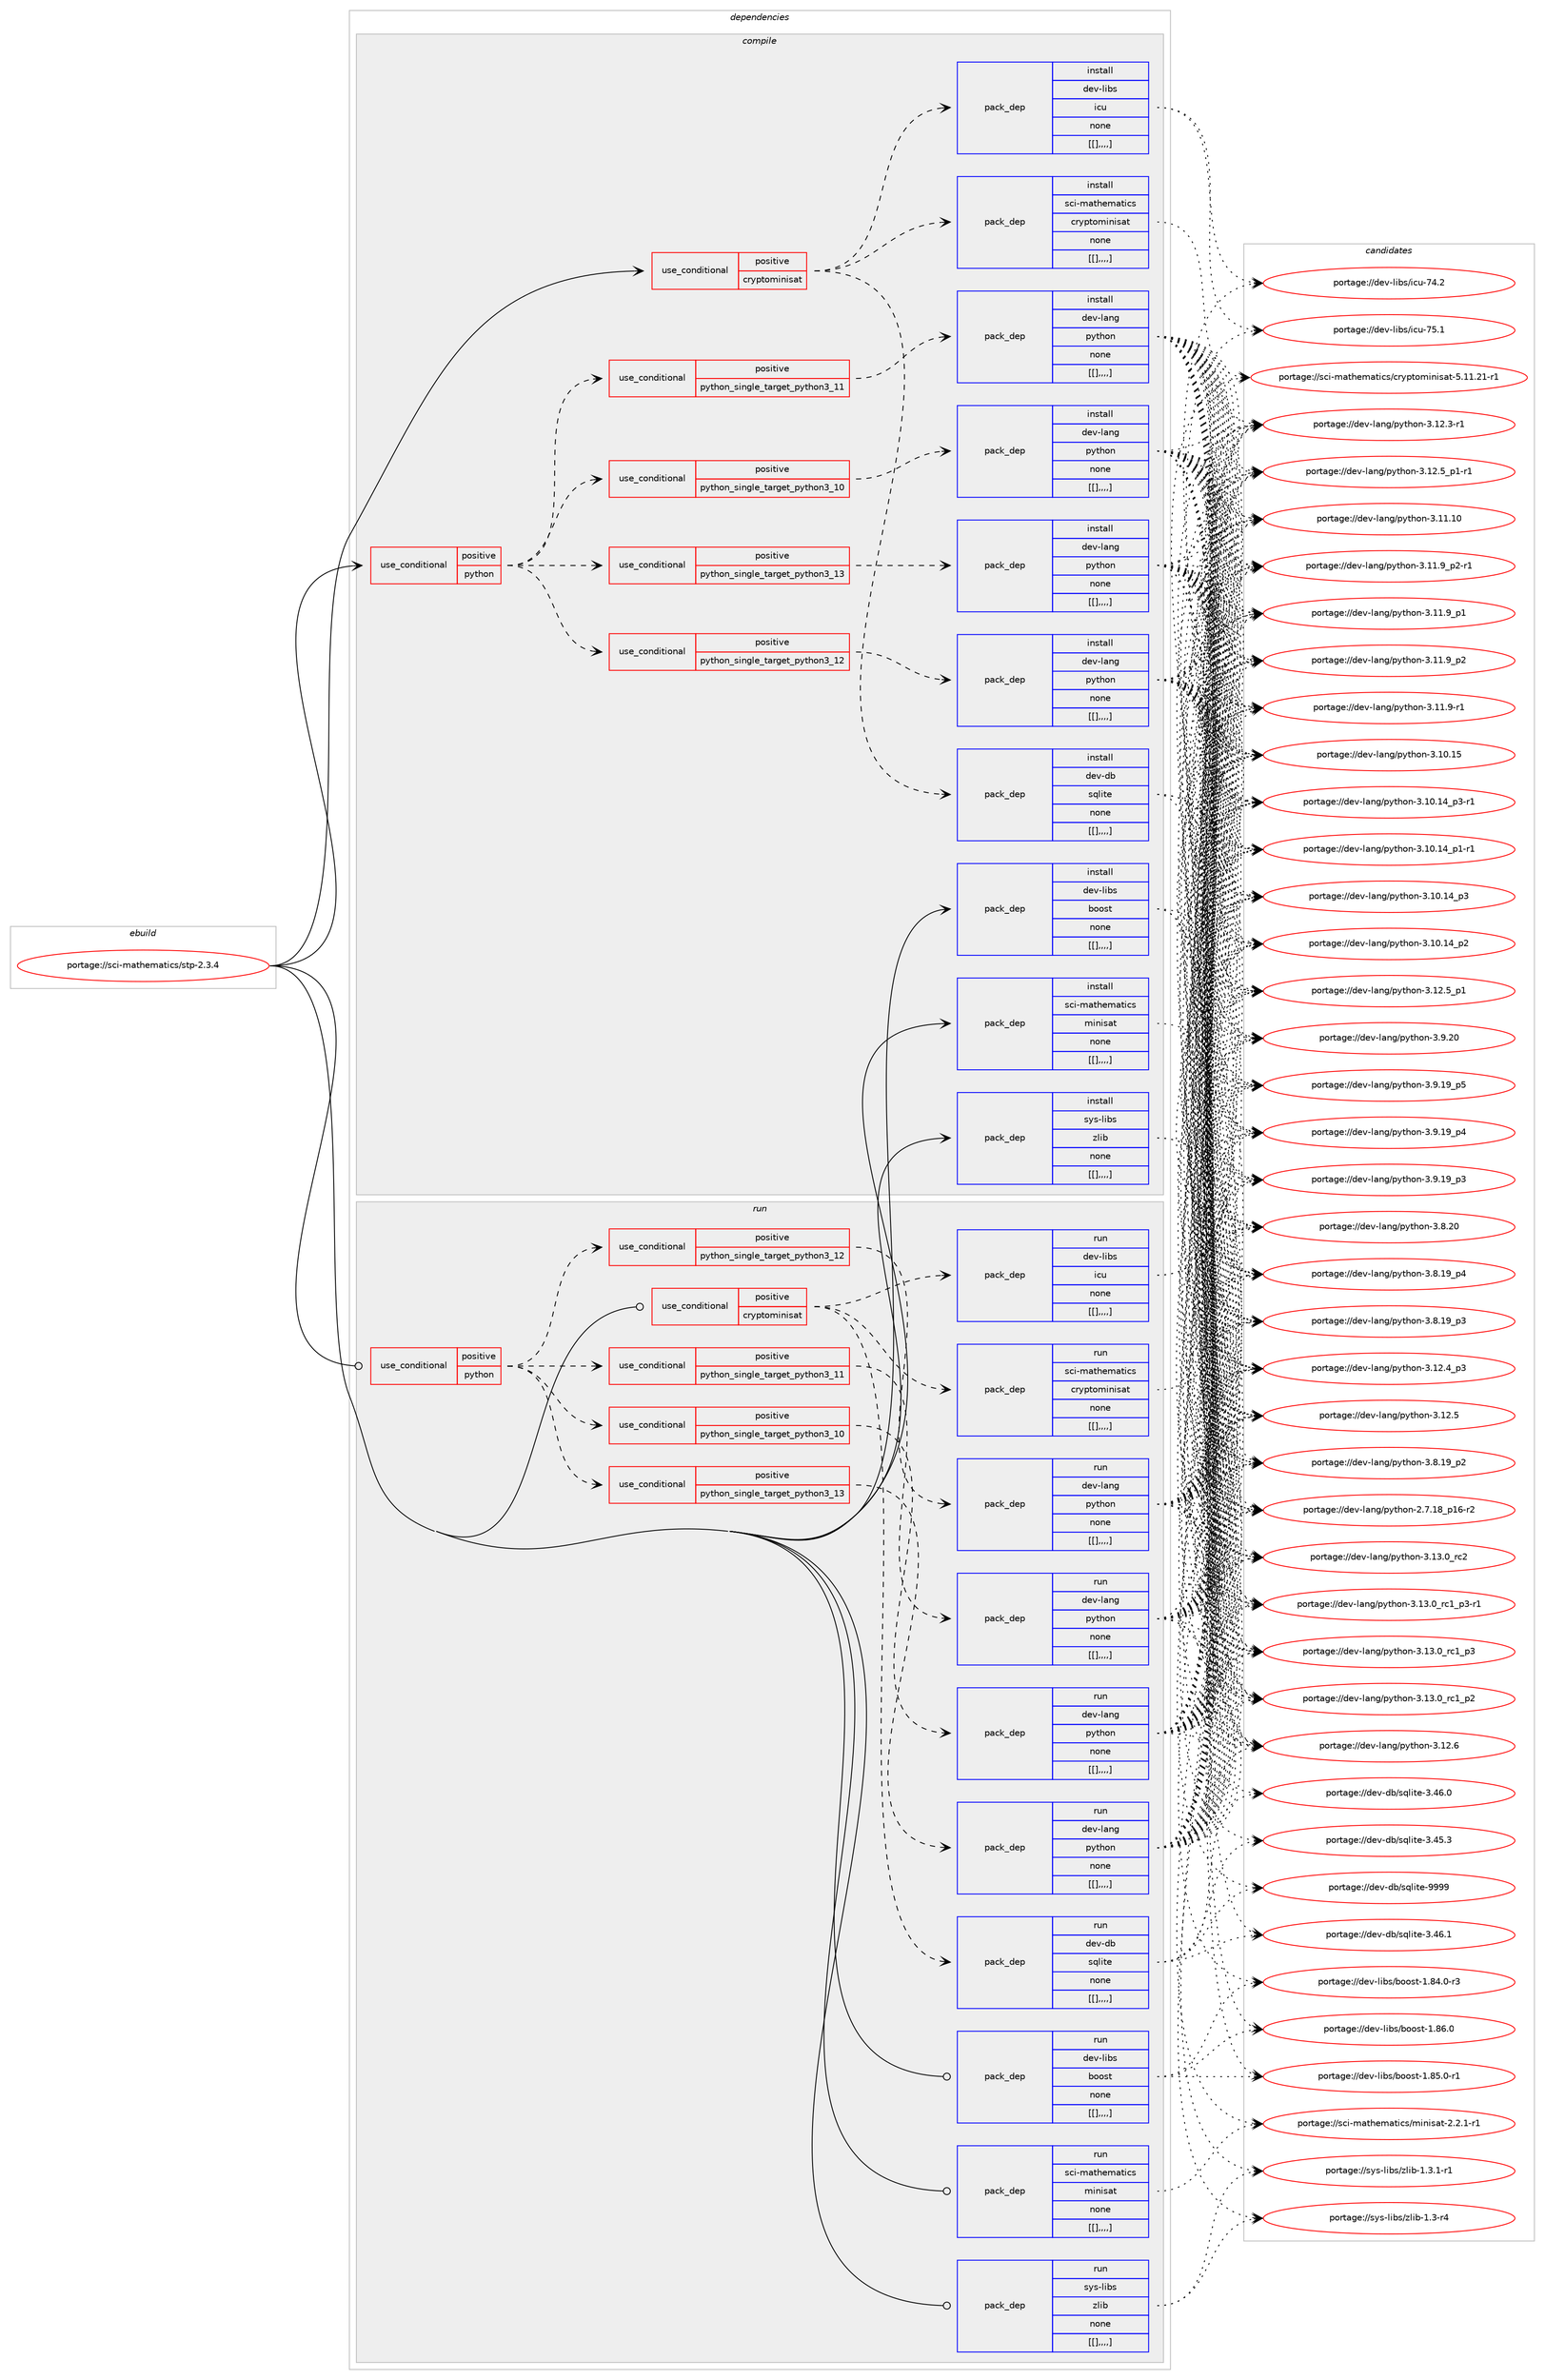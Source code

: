 digraph prolog {

# *************
# Graph options
# *************

newrank=true;
concentrate=true;
compound=true;
graph [rankdir=LR,fontname=Helvetica,fontsize=10,ranksep=1.5];#, ranksep=2.5, nodesep=0.2];
edge  [arrowhead=vee];
node  [fontname=Helvetica,fontsize=10];

# **********
# The ebuild
# **********

subgraph cluster_leftcol {
color=gray;
label=<<i>ebuild</i>>;
id [label="portage://sci-mathematics/stp-2.3.4", color=red, width=4, href="../sci-mathematics/stp-2.3.4.svg"];
}

# ****************
# The dependencies
# ****************

subgraph cluster_midcol {
color=gray;
label=<<i>dependencies</i>>;
subgraph cluster_compile {
fillcolor="#eeeeee";
style=filled;
label=<<i>compile</i>>;
subgraph cond112773 {
dependency426171 [label=<<TABLE BORDER="0" CELLBORDER="1" CELLSPACING="0" CELLPADDING="4"><TR><TD ROWSPAN="3" CELLPADDING="10">use_conditional</TD></TR><TR><TD>positive</TD></TR><TR><TD>cryptominisat</TD></TR></TABLE>>, shape=none, color=red];
subgraph pack310363 {
dependency426172 [label=<<TABLE BORDER="0" CELLBORDER="1" CELLSPACING="0" CELLPADDING="4" WIDTH="220"><TR><TD ROWSPAN="6" CELLPADDING="30">pack_dep</TD></TR><TR><TD WIDTH="110">install</TD></TR><TR><TD>dev-db</TD></TR><TR><TD>sqlite</TD></TR><TR><TD>none</TD></TR><TR><TD>[[],,,,]</TD></TR></TABLE>>, shape=none, color=blue];
}
dependency426171:e -> dependency426172:w [weight=20,style="dashed",arrowhead="vee"];
subgraph pack310364 {
dependency426173 [label=<<TABLE BORDER="0" CELLBORDER="1" CELLSPACING="0" CELLPADDING="4" WIDTH="220"><TR><TD ROWSPAN="6" CELLPADDING="30">pack_dep</TD></TR><TR><TD WIDTH="110">install</TD></TR><TR><TD>dev-libs</TD></TR><TR><TD>icu</TD></TR><TR><TD>none</TD></TR><TR><TD>[[],,,,]</TD></TR></TABLE>>, shape=none, color=blue];
}
dependency426171:e -> dependency426173:w [weight=20,style="dashed",arrowhead="vee"];
subgraph pack310365 {
dependency426174 [label=<<TABLE BORDER="0" CELLBORDER="1" CELLSPACING="0" CELLPADDING="4" WIDTH="220"><TR><TD ROWSPAN="6" CELLPADDING="30">pack_dep</TD></TR><TR><TD WIDTH="110">install</TD></TR><TR><TD>sci-mathematics</TD></TR><TR><TD>cryptominisat</TD></TR><TR><TD>none</TD></TR><TR><TD>[[],,,,]</TD></TR></TABLE>>, shape=none, color=blue];
}
dependency426171:e -> dependency426174:w [weight=20,style="dashed",arrowhead="vee"];
}
id:e -> dependency426171:w [weight=20,style="solid",arrowhead="vee"];
subgraph cond112774 {
dependency426175 [label=<<TABLE BORDER="0" CELLBORDER="1" CELLSPACING="0" CELLPADDING="4"><TR><TD ROWSPAN="3" CELLPADDING="10">use_conditional</TD></TR><TR><TD>positive</TD></TR><TR><TD>python</TD></TR></TABLE>>, shape=none, color=red];
subgraph cond112775 {
dependency426176 [label=<<TABLE BORDER="0" CELLBORDER="1" CELLSPACING="0" CELLPADDING="4"><TR><TD ROWSPAN="3" CELLPADDING="10">use_conditional</TD></TR><TR><TD>positive</TD></TR><TR><TD>python_single_target_python3_10</TD></TR></TABLE>>, shape=none, color=red];
subgraph pack310366 {
dependency426177 [label=<<TABLE BORDER="0" CELLBORDER="1" CELLSPACING="0" CELLPADDING="4" WIDTH="220"><TR><TD ROWSPAN="6" CELLPADDING="30">pack_dep</TD></TR><TR><TD WIDTH="110">install</TD></TR><TR><TD>dev-lang</TD></TR><TR><TD>python</TD></TR><TR><TD>none</TD></TR><TR><TD>[[],,,,]</TD></TR></TABLE>>, shape=none, color=blue];
}
dependency426176:e -> dependency426177:w [weight=20,style="dashed",arrowhead="vee"];
}
dependency426175:e -> dependency426176:w [weight=20,style="dashed",arrowhead="vee"];
subgraph cond112776 {
dependency426178 [label=<<TABLE BORDER="0" CELLBORDER="1" CELLSPACING="0" CELLPADDING="4"><TR><TD ROWSPAN="3" CELLPADDING="10">use_conditional</TD></TR><TR><TD>positive</TD></TR><TR><TD>python_single_target_python3_11</TD></TR></TABLE>>, shape=none, color=red];
subgraph pack310367 {
dependency426179 [label=<<TABLE BORDER="0" CELLBORDER="1" CELLSPACING="0" CELLPADDING="4" WIDTH="220"><TR><TD ROWSPAN="6" CELLPADDING="30">pack_dep</TD></TR><TR><TD WIDTH="110">install</TD></TR><TR><TD>dev-lang</TD></TR><TR><TD>python</TD></TR><TR><TD>none</TD></TR><TR><TD>[[],,,,]</TD></TR></TABLE>>, shape=none, color=blue];
}
dependency426178:e -> dependency426179:w [weight=20,style="dashed",arrowhead="vee"];
}
dependency426175:e -> dependency426178:w [weight=20,style="dashed",arrowhead="vee"];
subgraph cond112777 {
dependency426180 [label=<<TABLE BORDER="0" CELLBORDER="1" CELLSPACING="0" CELLPADDING="4"><TR><TD ROWSPAN="3" CELLPADDING="10">use_conditional</TD></TR><TR><TD>positive</TD></TR><TR><TD>python_single_target_python3_12</TD></TR></TABLE>>, shape=none, color=red];
subgraph pack310368 {
dependency426181 [label=<<TABLE BORDER="0" CELLBORDER="1" CELLSPACING="0" CELLPADDING="4" WIDTH="220"><TR><TD ROWSPAN="6" CELLPADDING="30">pack_dep</TD></TR><TR><TD WIDTH="110">install</TD></TR><TR><TD>dev-lang</TD></TR><TR><TD>python</TD></TR><TR><TD>none</TD></TR><TR><TD>[[],,,,]</TD></TR></TABLE>>, shape=none, color=blue];
}
dependency426180:e -> dependency426181:w [weight=20,style="dashed",arrowhead="vee"];
}
dependency426175:e -> dependency426180:w [weight=20,style="dashed",arrowhead="vee"];
subgraph cond112778 {
dependency426182 [label=<<TABLE BORDER="0" CELLBORDER="1" CELLSPACING="0" CELLPADDING="4"><TR><TD ROWSPAN="3" CELLPADDING="10">use_conditional</TD></TR><TR><TD>positive</TD></TR><TR><TD>python_single_target_python3_13</TD></TR></TABLE>>, shape=none, color=red];
subgraph pack310369 {
dependency426183 [label=<<TABLE BORDER="0" CELLBORDER="1" CELLSPACING="0" CELLPADDING="4" WIDTH="220"><TR><TD ROWSPAN="6" CELLPADDING="30">pack_dep</TD></TR><TR><TD WIDTH="110">install</TD></TR><TR><TD>dev-lang</TD></TR><TR><TD>python</TD></TR><TR><TD>none</TD></TR><TR><TD>[[],,,,]</TD></TR></TABLE>>, shape=none, color=blue];
}
dependency426182:e -> dependency426183:w [weight=20,style="dashed",arrowhead="vee"];
}
dependency426175:e -> dependency426182:w [weight=20,style="dashed",arrowhead="vee"];
}
id:e -> dependency426175:w [weight=20,style="solid",arrowhead="vee"];
subgraph pack310370 {
dependency426184 [label=<<TABLE BORDER="0" CELLBORDER="1" CELLSPACING="0" CELLPADDING="4" WIDTH="220"><TR><TD ROWSPAN="6" CELLPADDING="30">pack_dep</TD></TR><TR><TD WIDTH="110">install</TD></TR><TR><TD>dev-libs</TD></TR><TR><TD>boost</TD></TR><TR><TD>none</TD></TR><TR><TD>[[],,,,]</TD></TR></TABLE>>, shape=none, color=blue];
}
id:e -> dependency426184:w [weight=20,style="solid",arrowhead="vee"];
subgraph pack310371 {
dependency426185 [label=<<TABLE BORDER="0" CELLBORDER="1" CELLSPACING="0" CELLPADDING="4" WIDTH="220"><TR><TD ROWSPAN="6" CELLPADDING="30">pack_dep</TD></TR><TR><TD WIDTH="110">install</TD></TR><TR><TD>sci-mathematics</TD></TR><TR><TD>minisat</TD></TR><TR><TD>none</TD></TR><TR><TD>[[],,,,]</TD></TR></TABLE>>, shape=none, color=blue];
}
id:e -> dependency426185:w [weight=20,style="solid",arrowhead="vee"];
subgraph pack310372 {
dependency426186 [label=<<TABLE BORDER="0" CELLBORDER="1" CELLSPACING="0" CELLPADDING="4" WIDTH="220"><TR><TD ROWSPAN="6" CELLPADDING="30">pack_dep</TD></TR><TR><TD WIDTH="110">install</TD></TR><TR><TD>sys-libs</TD></TR><TR><TD>zlib</TD></TR><TR><TD>none</TD></TR><TR><TD>[[],,,,]</TD></TR></TABLE>>, shape=none, color=blue];
}
id:e -> dependency426186:w [weight=20,style="solid",arrowhead="vee"];
}
subgraph cluster_compileandrun {
fillcolor="#eeeeee";
style=filled;
label=<<i>compile and run</i>>;
}
subgraph cluster_run {
fillcolor="#eeeeee";
style=filled;
label=<<i>run</i>>;
subgraph cond112779 {
dependency426187 [label=<<TABLE BORDER="0" CELLBORDER="1" CELLSPACING="0" CELLPADDING="4"><TR><TD ROWSPAN="3" CELLPADDING="10">use_conditional</TD></TR><TR><TD>positive</TD></TR><TR><TD>cryptominisat</TD></TR></TABLE>>, shape=none, color=red];
subgraph pack310373 {
dependency426188 [label=<<TABLE BORDER="0" CELLBORDER="1" CELLSPACING="0" CELLPADDING="4" WIDTH="220"><TR><TD ROWSPAN="6" CELLPADDING="30">pack_dep</TD></TR><TR><TD WIDTH="110">run</TD></TR><TR><TD>dev-db</TD></TR><TR><TD>sqlite</TD></TR><TR><TD>none</TD></TR><TR><TD>[[],,,,]</TD></TR></TABLE>>, shape=none, color=blue];
}
dependency426187:e -> dependency426188:w [weight=20,style="dashed",arrowhead="vee"];
subgraph pack310374 {
dependency426189 [label=<<TABLE BORDER="0" CELLBORDER="1" CELLSPACING="0" CELLPADDING="4" WIDTH="220"><TR><TD ROWSPAN="6" CELLPADDING="30">pack_dep</TD></TR><TR><TD WIDTH="110">run</TD></TR><TR><TD>dev-libs</TD></TR><TR><TD>icu</TD></TR><TR><TD>none</TD></TR><TR><TD>[[],,,,]</TD></TR></TABLE>>, shape=none, color=blue];
}
dependency426187:e -> dependency426189:w [weight=20,style="dashed",arrowhead="vee"];
subgraph pack310375 {
dependency426190 [label=<<TABLE BORDER="0" CELLBORDER="1" CELLSPACING="0" CELLPADDING="4" WIDTH="220"><TR><TD ROWSPAN="6" CELLPADDING="30">pack_dep</TD></TR><TR><TD WIDTH="110">run</TD></TR><TR><TD>sci-mathematics</TD></TR><TR><TD>cryptominisat</TD></TR><TR><TD>none</TD></TR><TR><TD>[[],,,,]</TD></TR></TABLE>>, shape=none, color=blue];
}
dependency426187:e -> dependency426190:w [weight=20,style="dashed",arrowhead="vee"];
}
id:e -> dependency426187:w [weight=20,style="solid",arrowhead="odot"];
subgraph cond112780 {
dependency426191 [label=<<TABLE BORDER="0" CELLBORDER="1" CELLSPACING="0" CELLPADDING="4"><TR><TD ROWSPAN="3" CELLPADDING="10">use_conditional</TD></TR><TR><TD>positive</TD></TR><TR><TD>python</TD></TR></TABLE>>, shape=none, color=red];
subgraph cond112781 {
dependency426192 [label=<<TABLE BORDER="0" CELLBORDER="1" CELLSPACING="0" CELLPADDING="4"><TR><TD ROWSPAN="3" CELLPADDING="10">use_conditional</TD></TR><TR><TD>positive</TD></TR><TR><TD>python_single_target_python3_10</TD></TR></TABLE>>, shape=none, color=red];
subgraph pack310376 {
dependency426193 [label=<<TABLE BORDER="0" CELLBORDER="1" CELLSPACING="0" CELLPADDING="4" WIDTH="220"><TR><TD ROWSPAN="6" CELLPADDING="30">pack_dep</TD></TR><TR><TD WIDTH="110">run</TD></TR><TR><TD>dev-lang</TD></TR><TR><TD>python</TD></TR><TR><TD>none</TD></TR><TR><TD>[[],,,,]</TD></TR></TABLE>>, shape=none, color=blue];
}
dependency426192:e -> dependency426193:w [weight=20,style="dashed",arrowhead="vee"];
}
dependency426191:e -> dependency426192:w [weight=20,style="dashed",arrowhead="vee"];
subgraph cond112782 {
dependency426194 [label=<<TABLE BORDER="0" CELLBORDER="1" CELLSPACING="0" CELLPADDING="4"><TR><TD ROWSPAN="3" CELLPADDING="10">use_conditional</TD></TR><TR><TD>positive</TD></TR><TR><TD>python_single_target_python3_11</TD></TR></TABLE>>, shape=none, color=red];
subgraph pack310377 {
dependency426195 [label=<<TABLE BORDER="0" CELLBORDER="1" CELLSPACING="0" CELLPADDING="4" WIDTH="220"><TR><TD ROWSPAN="6" CELLPADDING="30">pack_dep</TD></TR><TR><TD WIDTH="110">run</TD></TR><TR><TD>dev-lang</TD></TR><TR><TD>python</TD></TR><TR><TD>none</TD></TR><TR><TD>[[],,,,]</TD></TR></TABLE>>, shape=none, color=blue];
}
dependency426194:e -> dependency426195:w [weight=20,style="dashed",arrowhead="vee"];
}
dependency426191:e -> dependency426194:w [weight=20,style="dashed",arrowhead="vee"];
subgraph cond112783 {
dependency426196 [label=<<TABLE BORDER="0" CELLBORDER="1" CELLSPACING="0" CELLPADDING="4"><TR><TD ROWSPAN="3" CELLPADDING="10">use_conditional</TD></TR><TR><TD>positive</TD></TR><TR><TD>python_single_target_python3_12</TD></TR></TABLE>>, shape=none, color=red];
subgraph pack310378 {
dependency426197 [label=<<TABLE BORDER="0" CELLBORDER="1" CELLSPACING="0" CELLPADDING="4" WIDTH="220"><TR><TD ROWSPAN="6" CELLPADDING="30">pack_dep</TD></TR><TR><TD WIDTH="110">run</TD></TR><TR><TD>dev-lang</TD></TR><TR><TD>python</TD></TR><TR><TD>none</TD></TR><TR><TD>[[],,,,]</TD></TR></TABLE>>, shape=none, color=blue];
}
dependency426196:e -> dependency426197:w [weight=20,style="dashed",arrowhead="vee"];
}
dependency426191:e -> dependency426196:w [weight=20,style="dashed",arrowhead="vee"];
subgraph cond112784 {
dependency426198 [label=<<TABLE BORDER="0" CELLBORDER="1" CELLSPACING="0" CELLPADDING="4"><TR><TD ROWSPAN="3" CELLPADDING="10">use_conditional</TD></TR><TR><TD>positive</TD></TR><TR><TD>python_single_target_python3_13</TD></TR></TABLE>>, shape=none, color=red];
subgraph pack310379 {
dependency426199 [label=<<TABLE BORDER="0" CELLBORDER="1" CELLSPACING="0" CELLPADDING="4" WIDTH="220"><TR><TD ROWSPAN="6" CELLPADDING="30">pack_dep</TD></TR><TR><TD WIDTH="110">run</TD></TR><TR><TD>dev-lang</TD></TR><TR><TD>python</TD></TR><TR><TD>none</TD></TR><TR><TD>[[],,,,]</TD></TR></TABLE>>, shape=none, color=blue];
}
dependency426198:e -> dependency426199:w [weight=20,style="dashed",arrowhead="vee"];
}
dependency426191:e -> dependency426198:w [weight=20,style="dashed",arrowhead="vee"];
}
id:e -> dependency426191:w [weight=20,style="solid",arrowhead="odot"];
subgraph pack310380 {
dependency426200 [label=<<TABLE BORDER="0" CELLBORDER="1" CELLSPACING="0" CELLPADDING="4" WIDTH="220"><TR><TD ROWSPAN="6" CELLPADDING="30">pack_dep</TD></TR><TR><TD WIDTH="110">run</TD></TR><TR><TD>dev-libs</TD></TR><TR><TD>boost</TD></TR><TR><TD>none</TD></TR><TR><TD>[[],,,,]</TD></TR></TABLE>>, shape=none, color=blue];
}
id:e -> dependency426200:w [weight=20,style="solid",arrowhead="odot"];
subgraph pack310381 {
dependency426201 [label=<<TABLE BORDER="0" CELLBORDER="1" CELLSPACING="0" CELLPADDING="4" WIDTH="220"><TR><TD ROWSPAN="6" CELLPADDING="30">pack_dep</TD></TR><TR><TD WIDTH="110">run</TD></TR><TR><TD>sci-mathematics</TD></TR><TR><TD>minisat</TD></TR><TR><TD>none</TD></TR><TR><TD>[[],,,,]</TD></TR></TABLE>>, shape=none, color=blue];
}
id:e -> dependency426201:w [weight=20,style="solid",arrowhead="odot"];
subgraph pack310382 {
dependency426202 [label=<<TABLE BORDER="0" CELLBORDER="1" CELLSPACING="0" CELLPADDING="4" WIDTH="220"><TR><TD ROWSPAN="6" CELLPADDING="30">pack_dep</TD></TR><TR><TD WIDTH="110">run</TD></TR><TR><TD>sys-libs</TD></TR><TR><TD>zlib</TD></TR><TR><TD>none</TD></TR><TR><TD>[[],,,,]</TD></TR></TABLE>>, shape=none, color=blue];
}
id:e -> dependency426202:w [weight=20,style="solid",arrowhead="odot"];
}
}

# **************
# The candidates
# **************

subgraph cluster_choices {
rank=same;
color=gray;
label=<<i>candidates</i>>;

subgraph choice310363 {
color=black;
nodesep=1;
choice1001011184510098471151131081051161014557575757 [label="portage://dev-db/sqlite-9999", color=red, width=4,href="../dev-db/sqlite-9999.svg"];
choice10010111845100984711511310810511610145514652544649 [label="portage://dev-db/sqlite-3.46.1", color=red, width=4,href="../dev-db/sqlite-3.46.1.svg"];
choice10010111845100984711511310810511610145514652544648 [label="portage://dev-db/sqlite-3.46.0", color=red, width=4,href="../dev-db/sqlite-3.46.0.svg"];
choice10010111845100984711511310810511610145514652534651 [label="portage://dev-db/sqlite-3.45.3", color=red, width=4,href="../dev-db/sqlite-3.45.3.svg"];
dependency426172:e -> choice1001011184510098471151131081051161014557575757:w [style=dotted,weight="100"];
dependency426172:e -> choice10010111845100984711511310810511610145514652544649:w [style=dotted,weight="100"];
dependency426172:e -> choice10010111845100984711511310810511610145514652544648:w [style=dotted,weight="100"];
dependency426172:e -> choice10010111845100984711511310810511610145514652534651:w [style=dotted,weight="100"];
}
subgraph choice310364 {
color=black;
nodesep=1;
choice100101118451081059811547105991174555534649 [label="portage://dev-libs/icu-75.1", color=red, width=4,href="../dev-libs/icu-75.1.svg"];
choice100101118451081059811547105991174555524650 [label="portage://dev-libs/icu-74.2", color=red, width=4,href="../dev-libs/icu-74.2.svg"];
dependency426173:e -> choice100101118451081059811547105991174555534649:w [style=dotted,weight="100"];
dependency426173:e -> choice100101118451081059811547105991174555524650:w [style=dotted,weight="100"];
}
subgraph choice310365 {
color=black;
nodesep=1;
choice115991054510997116104101109971161059911547991141211121161111091051101051159711645534649494650494511449 [label="portage://sci-mathematics/cryptominisat-5.11.21-r1", color=red, width=4,href="../sci-mathematics/cryptominisat-5.11.21-r1.svg"];
dependency426174:e -> choice115991054510997116104101109971161059911547991141211121161111091051101051159711645534649494650494511449:w [style=dotted,weight="100"];
}
subgraph choice310366 {
color=black;
nodesep=1;
choice10010111845108971101034711212111610411111045514649514648951149950 [label="portage://dev-lang/python-3.13.0_rc2", color=red, width=4,href="../dev-lang/python-3.13.0_rc2.svg"];
choice1001011184510897110103471121211161041111104551464951464895114994995112514511449 [label="portage://dev-lang/python-3.13.0_rc1_p3-r1", color=red, width=4,href="../dev-lang/python-3.13.0_rc1_p3-r1.svg"];
choice100101118451089711010347112121116104111110455146495146489511499499511251 [label="portage://dev-lang/python-3.13.0_rc1_p3", color=red, width=4,href="../dev-lang/python-3.13.0_rc1_p3.svg"];
choice100101118451089711010347112121116104111110455146495146489511499499511250 [label="portage://dev-lang/python-3.13.0_rc1_p2", color=red, width=4,href="../dev-lang/python-3.13.0_rc1_p2.svg"];
choice10010111845108971101034711212111610411111045514649504654 [label="portage://dev-lang/python-3.12.6", color=red, width=4,href="../dev-lang/python-3.12.6.svg"];
choice1001011184510897110103471121211161041111104551464950465395112494511449 [label="portage://dev-lang/python-3.12.5_p1-r1", color=red, width=4,href="../dev-lang/python-3.12.5_p1-r1.svg"];
choice100101118451089711010347112121116104111110455146495046539511249 [label="portage://dev-lang/python-3.12.5_p1", color=red, width=4,href="../dev-lang/python-3.12.5_p1.svg"];
choice10010111845108971101034711212111610411111045514649504653 [label="portage://dev-lang/python-3.12.5", color=red, width=4,href="../dev-lang/python-3.12.5.svg"];
choice100101118451089711010347112121116104111110455146495046529511251 [label="portage://dev-lang/python-3.12.4_p3", color=red, width=4,href="../dev-lang/python-3.12.4_p3.svg"];
choice100101118451089711010347112121116104111110455146495046514511449 [label="portage://dev-lang/python-3.12.3-r1", color=red, width=4,href="../dev-lang/python-3.12.3-r1.svg"];
choice1001011184510897110103471121211161041111104551464949464948 [label="portage://dev-lang/python-3.11.10", color=red, width=4,href="../dev-lang/python-3.11.10.svg"];
choice1001011184510897110103471121211161041111104551464949465795112504511449 [label="portage://dev-lang/python-3.11.9_p2-r1", color=red, width=4,href="../dev-lang/python-3.11.9_p2-r1.svg"];
choice100101118451089711010347112121116104111110455146494946579511250 [label="portage://dev-lang/python-3.11.9_p2", color=red, width=4,href="../dev-lang/python-3.11.9_p2.svg"];
choice100101118451089711010347112121116104111110455146494946579511249 [label="portage://dev-lang/python-3.11.9_p1", color=red, width=4,href="../dev-lang/python-3.11.9_p1.svg"];
choice100101118451089711010347112121116104111110455146494946574511449 [label="portage://dev-lang/python-3.11.9-r1", color=red, width=4,href="../dev-lang/python-3.11.9-r1.svg"];
choice1001011184510897110103471121211161041111104551464948464953 [label="portage://dev-lang/python-3.10.15", color=red, width=4,href="../dev-lang/python-3.10.15.svg"];
choice100101118451089711010347112121116104111110455146494846495295112514511449 [label="portage://dev-lang/python-3.10.14_p3-r1", color=red, width=4,href="../dev-lang/python-3.10.14_p3-r1.svg"];
choice10010111845108971101034711212111610411111045514649484649529511251 [label="portage://dev-lang/python-3.10.14_p3", color=red, width=4,href="../dev-lang/python-3.10.14_p3.svg"];
choice10010111845108971101034711212111610411111045514649484649529511250 [label="portage://dev-lang/python-3.10.14_p2", color=red, width=4,href="../dev-lang/python-3.10.14_p2.svg"];
choice100101118451089711010347112121116104111110455146494846495295112494511449 [label="portage://dev-lang/python-3.10.14_p1-r1", color=red, width=4,href="../dev-lang/python-3.10.14_p1-r1.svg"];
choice10010111845108971101034711212111610411111045514657465048 [label="portage://dev-lang/python-3.9.20", color=red, width=4,href="../dev-lang/python-3.9.20.svg"];
choice100101118451089711010347112121116104111110455146574649579511253 [label="portage://dev-lang/python-3.9.19_p5", color=red, width=4,href="../dev-lang/python-3.9.19_p5.svg"];
choice100101118451089711010347112121116104111110455146574649579511252 [label="portage://dev-lang/python-3.9.19_p4", color=red, width=4,href="../dev-lang/python-3.9.19_p4.svg"];
choice100101118451089711010347112121116104111110455146574649579511251 [label="portage://dev-lang/python-3.9.19_p3", color=red, width=4,href="../dev-lang/python-3.9.19_p3.svg"];
choice10010111845108971101034711212111610411111045514656465048 [label="portage://dev-lang/python-3.8.20", color=red, width=4,href="../dev-lang/python-3.8.20.svg"];
choice100101118451089711010347112121116104111110455146564649579511252 [label="portage://dev-lang/python-3.8.19_p4", color=red, width=4,href="../dev-lang/python-3.8.19_p4.svg"];
choice100101118451089711010347112121116104111110455146564649579511251 [label="portage://dev-lang/python-3.8.19_p3", color=red, width=4,href="../dev-lang/python-3.8.19_p3.svg"];
choice100101118451089711010347112121116104111110455146564649579511250 [label="portage://dev-lang/python-3.8.19_p2", color=red, width=4,href="../dev-lang/python-3.8.19_p2.svg"];
choice100101118451089711010347112121116104111110455046554649569511249544511450 [label="portage://dev-lang/python-2.7.18_p16-r2", color=red, width=4,href="../dev-lang/python-2.7.18_p16-r2.svg"];
dependency426177:e -> choice10010111845108971101034711212111610411111045514649514648951149950:w [style=dotted,weight="100"];
dependency426177:e -> choice1001011184510897110103471121211161041111104551464951464895114994995112514511449:w [style=dotted,weight="100"];
dependency426177:e -> choice100101118451089711010347112121116104111110455146495146489511499499511251:w [style=dotted,weight="100"];
dependency426177:e -> choice100101118451089711010347112121116104111110455146495146489511499499511250:w [style=dotted,weight="100"];
dependency426177:e -> choice10010111845108971101034711212111610411111045514649504654:w [style=dotted,weight="100"];
dependency426177:e -> choice1001011184510897110103471121211161041111104551464950465395112494511449:w [style=dotted,weight="100"];
dependency426177:e -> choice100101118451089711010347112121116104111110455146495046539511249:w [style=dotted,weight="100"];
dependency426177:e -> choice10010111845108971101034711212111610411111045514649504653:w [style=dotted,weight="100"];
dependency426177:e -> choice100101118451089711010347112121116104111110455146495046529511251:w [style=dotted,weight="100"];
dependency426177:e -> choice100101118451089711010347112121116104111110455146495046514511449:w [style=dotted,weight="100"];
dependency426177:e -> choice1001011184510897110103471121211161041111104551464949464948:w [style=dotted,weight="100"];
dependency426177:e -> choice1001011184510897110103471121211161041111104551464949465795112504511449:w [style=dotted,weight="100"];
dependency426177:e -> choice100101118451089711010347112121116104111110455146494946579511250:w [style=dotted,weight="100"];
dependency426177:e -> choice100101118451089711010347112121116104111110455146494946579511249:w [style=dotted,weight="100"];
dependency426177:e -> choice100101118451089711010347112121116104111110455146494946574511449:w [style=dotted,weight="100"];
dependency426177:e -> choice1001011184510897110103471121211161041111104551464948464953:w [style=dotted,weight="100"];
dependency426177:e -> choice100101118451089711010347112121116104111110455146494846495295112514511449:w [style=dotted,weight="100"];
dependency426177:e -> choice10010111845108971101034711212111610411111045514649484649529511251:w [style=dotted,weight="100"];
dependency426177:e -> choice10010111845108971101034711212111610411111045514649484649529511250:w [style=dotted,weight="100"];
dependency426177:e -> choice100101118451089711010347112121116104111110455146494846495295112494511449:w [style=dotted,weight="100"];
dependency426177:e -> choice10010111845108971101034711212111610411111045514657465048:w [style=dotted,weight="100"];
dependency426177:e -> choice100101118451089711010347112121116104111110455146574649579511253:w [style=dotted,weight="100"];
dependency426177:e -> choice100101118451089711010347112121116104111110455146574649579511252:w [style=dotted,weight="100"];
dependency426177:e -> choice100101118451089711010347112121116104111110455146574649579511251:w [style=dotted,weight="100"];
dependency426177:e -> choice10010111845108971101034711212111610411111045514656465048:w [style=dotted,weight="100"];
dependency426177:e -> choice100101118451089711010347112121116104111110455146564649579511252:w [style=dotted,weight="100"];
dependency426177:e -> choice100101118451089711010347112121116104111110455146564649579511251:w [style=dotted,weight="100"];
dependency426177:e -> choice100101118451089711010347112121116104111110455146564649579511250:w [style=dotted,weight="100"];
dependency426177:e -> choice100101118451089711010347112121116104111110455046554649569511249544511450:w [style=dotted,weight="100"];
}
subgraph choice310367 {
color=black;
nodesep=1;
choice10010111845108971101034711212111610411111045514649514648951149950 [label="portage://dev-lang/python-3.13.0_rc2", color=red, width=4,href="../dev-lang/python-3.13.0_rc2.svg"];
choice1001011184510897110103471121211161041111104551464951464895114994995112514511449 [label="portage://dev-lang/python-3.13.0_rc1_p3-r1", color=red, width=4,href="../dev-lang/python-3.13.0_rc1_p3-r1.svg"];
choice100101118451089711010347112121116104111110455146495146489511499499511251 [label="portage://dev-lang/python-3.13.0_rc1_p3", color=red, width=4,href="../dev-lang/python-3.13.0_rc1_p3.svg"];
choice100101118451089711010347112121116104111110455146495146489511499499511250 [label="portage://dev-lang/python-3.13.0_rc1_p2", color=red, width=4,href="../dev-lang/python-3.13.0_rc1_p2.svg"];
choice10010111845108971101034711212111610411111045514649504654 [label="portage://dev-lang/python-3.12.6", color=red, width=4,href="../dev-lang/python-3.12.6.svg"];
choice1001011184510897110103471121211161041111104551464950465395112494511449 [label="portage://dev-lang/python-3.12.5_p1-r1", color=red, width=4,href="../dev-lang/python-3.12.5_p1-r1.svg"];
choice100101118451089711010347112121116104111110455146495046539511249 [label="portage://dev-lang/python-3.12.5_p1", color=red, width=4,href="../dev-lang/python-3.12.5_p1.svg"];
choice10010111845108971101034711212111610411111045514649504653 [label="portage://dev-lang/python-3.12.5", color=red, width=4,href="../dev-lang/python-3.12.5.svg"];
choice100101118451089711010347112121116104111110455146495046529511251 [label="portage://dev-lang/python-3.12.4_p3", color=red, width=4,href="../dev-lang/python-3.12.4_p3.svg"];
choice100101118451089711010347112121116104111110455146495046514511449 [label="portage://dev-lang/python-3.12.3-r1", color=red, width=4,href="../dev-lang/python-3.12.3-r1.svg"];
choice1001011184510897110103471121211161041111104551464949464948 [label="portage://dev-lang/python-3.11.10", color=red, width=4,href="../dev-lang/python-3.11.10.svg"];
choice1001011184510897110103471121211161041111104551464949465795112504511449 [label="portage://dev-lang/python-3.11.9_p2-r1", color=red, width=4,href="../dev-lang/python-3.11.9_p2-r1.svg"];
choice100101118451089711010347112121116104111110455146494946579511250 [label="portage://dev-lang/python-3.11.9_p2", color=red, width=4,href="../dev-lang/python-3.11.9_p2.svg"];
choice100101118451089711010347112121116104111110455146494946579511249 [label="portage://dev-lang/python-3.11.9_p1", color=red, width=4,href="../dev-lang/python-3.11.9_p1.svg"];
choice100101118451089711010347112121116104111110455146494946574511449 [label="portage://dev-lang/python-3.11.9-r1", color=red, width=4,href="../dev-lang/python-3.11.9-r1.svg"];
choice1001011184510897110103471121211161041111104551464948464953 [label="portage://dev-lang/python-3.10.15", color=red, width=4,href="../dev-lang/python-3.10.15.svg"];
choice100101118451089711010347112121116104111110455146494846495295112514511449 [label="portage://dev-lang/python-3.10.14_p3-r1", color=red, width=4,href="../dev-lang/python-3.10.14_p3-r1.svg"];
choice10010111845108971101034711212111610411111045514649484649529511251 [label="portage://dev-lang/python-3.10.14_p3", color=red, width=4,href="../dev-lang/python-3.10.14_p3.svg"];
choice10010111845108971101034711212111610411111045514649484649529511250 [label="portage://dev-lang/python-3.10.14_p2", color=red, width=4,href="../dev-lang/python-3.10.14_p2.svg"];
choice100101118451089711010347112121116104111110455146494846495295112494511449 [label="portage://dev-lang/python-3.10.14_p1-r1", color=red, width=4,href="../dev-lang/python-3.10.14_p1-r1.svg"];
choice10010111845108971101034711212111610411111045514657465048 [label="portage://dev-lang/python-3.9.20", color=red, width=4,href="../dev-lang/python-3.9.20.svg"];
choice100101118451089711010347112121116104111110455146574649579511253 [label="portage://dev-lang/python-3.9.19_p5", color=red, width=4,href="../dev-lang/python-3.9.19_p5.svg"];
choice100101118451089711010347112121116104111110455146574649579511252 [label="portage://dev-lang/python-3.9.19_p4", color=red, width=4,href="../dev-lang/python-3.9.19_p4.svg"];
choice100101118451089711010347112121116104111110455146574649579511251 [label="portage://dev-lang/python-3.9.19_p3", color=red, width=4,href="../dev-lang/python-3.9.19_p3.svg"];
choice10010111845108971101034711212111610411111045514656465048 [label="portage://dev-lang/python-3.8.20", color=red, width=4,href="../dev-lang/python-3.8.20.svg"];
choice100101118451089711010347112121116104111110455146564649579511252 [label="portage://dev-lang/python-3.8.19_p4", color=red, width=4,href="../dev-lang/python-3.8.19_p4.svg"];
choice100101118451089711010347112121116104111110455146564649579511251 [label="portage://dev-lang/python-3.8.19_p3", color=red, width=4,href="../dev-lang/python-3.8.19_p3.svg"];
choice100101118451089711010347112121116104111110455146564649579511250 [label="portage://dev-lang/python-3.8.19_p2", color=red, width=4,href="../dev-lang/python-3.8.19_p2.svg"];
choice100101118451089711010347112121116104111110455046554649569511249544511450 [label="portage://dev-lang/python-2.7.18_p16-r2", color=red, width=4,href="../dev-lang/python-2.7.18_p16-r2.svg"];
dependency426179:e -> choice10010111845108971101034711212111610411111045514649514648951149950:w [style=dotted,weight="100"];
dependency426179:e -> choice1001011184510897110103471121211161041111104551464951464895114994995112514511449:w [style=dotted,weight="100"];
dependency426179:e -> choice100101118451089711010347112121116104111110455146495146489511499499511251:w [style=dotted,weight="100"];
dependency426179:e -> choice100101118451089711010347112121116104111110455146495146489511499499511250:w [style=dotted,weight="100"];
dependency426179:e -> choice10010111845108971101034711212111610411111045514649504654:w [style=dotted,weight="100"];
dependency426179:e -> choice1001011184510897110103471121211161041111104551464950465395112494511449:w [style=dotted,weight="100"];
dependency426179:e -> choice100101118451089711010347112121116104111110455146495046539511249:w [style=dotted,weight="100"];
dependency426179:e -> choice10010111845108971101034711212111610411111045514649504653:w [style=dotted,weight="100"];
dependency426179:e -> choice100101118451089711010347112121116104111110455146495046529511251:w [style=dotted,weight="100"];
dependency426179:e -> choice100101118451089711010347112121116104111110455146495046514511449:w [style=dotted,weight="100"];
dependency426179:e -> choice1001011184510897110103471121211161041111104551464949464948:w [style=dotted,weight="100"];
dependency426179:e -> choice1001011184510897110103471121211161041111104551464949465795112504511449:w [style=dotted,weight="100"];
dependency426179:e -> choice100101118451089711010347112121116104111110455146494946579511250:w [style=dotted,weight="100"];
dependency426179:e -> choice100101118451089711010347112121116104111110455146494946579511249:w [style=dotted,weight="100"];
dependency426179:e -> choice100101118451089711010347112121116104111110455146494946574511449:w [style=dotted,weight="100"];
dependency426179:e -> choice1001011184510897110103471121211161041111104551464948464953:w [style=dotted,weight="100"];
dependency426179:e -> choice100101118451089711010347112121116104111110455146494846495295112514511449:w [style=dotted,weight="100"];
dependency426179:e -> choice10010111845108971101034711212111610411111045514649484649529511251:w [style=dotted,weight="100"];
dependency426179:e -> choice10010111845108971101034711212111610411111045514649484649529511250:w [style=dotted,weight="100"];
dependency426179:e -> choice100101118451089711010347112121116104111110455146494846495295112494511449:w [style=dotted,weight="100"];
dependency426179:e -> choice10010111845108971101034711212111610411111045514657465048:w [style=dotted,weight="100"];
dependency426179:e -> choice100101118451089711010347112121116104111110455146574649579511253:w [style=dotted,weight="100"];
dependency426179:e -> choice100101118451089711010347112121116104111110455146574649579511252:w [style=dotted,weight="100"];
dependency426179:e -> choice100101118451089711010347112121116104111110455146574649579511251:w [style=dotted,weight="100"];
dependency426179:e -> choice10010111845108971101034711212111610411111045514656465048:w [style=dotted,weight="100"];
dependency426179:e -> choice100101118451089711010347112121116104111110455146564649579511252:w [style=dotted,weight="100"];
dependency426179:e -> choice100101118451089711010347112121116104111110455146564649579511251:w [style=dotted,weight="100"];
dependency426179:e -> choice100101118451089711010347112121116104111110455146564649579511250:w [style=dotted,weight="100"];
dependency426179:e -> choice100101118451089711010347112121116104111110455046554649569511249544511450:w [style=dotted,weight="100"];
}
subgraph choice310368 {
color=black;
nodesep=1;
choice10010111845108971101034711212111610411111045514649514648951149950 [label="portage://dev-lang/python-3.13.0_rc2", color=red, width=4,href="../dev-lang/python-3.13.0_rc2.svg"];
choice1001011184510897110103471121211161041111104551464951464895114994995112514511449 [label="portage://dev-lang/python-3.13.0_rc1_p3-r1", color=red, width=4,href="../dev-lang/python-3.13.0_rc1_p3-r1.svg"];
choice100101118451089711010347112121116104111110455146495146489511499499511251 [label="portage://dev-lang/python-3.13.0_rc1_p3", color=red, width=4,href="../dev-lang/python-3.13.0_rc1_p3.svg"];
choice100101118451089711010347112121116104111110455146495146489511499499511250 [label="portage://dev-lang/python-3.13.0_rc1_p2", color=red, width=4,href="../dev-lang/python-3.13.0_rc1_p2.svg"];
choice10010111845108971101034711212111610411111045514649504654 [label="portage://dev-lang/python-3.12.6", color=red, width=4,href="../dev-lang/python-3.12.6.svg"];
choice1001011184510897110103471121211161041111104551464950465395112494511449 [label="portage://dev-lang/python-3.12.5_p1-r1", color=red, width=4,href="../dev-lang/python-3.12.5_p1-r1.svg"];
choice100101118451089711010347112121116104111110455146495046539511249 [label="portage://dev-lang/python-3.12.5_p1", color=red, width=4,href="../dev-lang/python-3.12.5_p1.svg"];
choice10010111845108971101034711212111610411111045514649504653 [label="portage://dev-lang/python-3.12.5", color=red, width=4,href="../dev-lang/python-3.12.5.svg"];
choice100101118451089711010347112121116104111110455146495046529511251 [label="portage://dev-lang/python-3.12.4_p3", color=red, width=4,href="../dev-lang/python-3.12.4_p3.svg"];
choice100101118451089711010347112121116104111110455146495046514511449 [label="portage://dev-lang/python-3.12.3-r1", color=red, width=4,href="../dev-lang/python-3.12.3-r1.svg"];
choice1001011184510897110103471121211161041111104551464949464948 [label="portage://dev-lang/python-3.11.10", color=red, width=4,href="../dev-lang/python-3.11.10.svg"];
choice1001011184510897110103471121211161041111104551464949465795112504511449 [label="portage://dev-lang/python-3.11.9_p2-r1", color=red, width=4,href="../dev-lang/python-3.11.9_p2-r1.svg"];
choice100101118451089711010347112121116104111110455146494946579511250 [label="portage://dev-lang/python-3.11.9_p2", color=red, width=4,href="../dev-lang/python-3.11.9_p2.svg"];
choice100101118451089711010347112121116104111110455146494946579511249 [label="portage://dev-lang/python-3.11.9_p1", color=red, width=4,href="../dev-lang/python-3.11.9_p1.svg"];
choice100101118451089711010347112121116104111110455146494946574511449 [label="portage://dev-lang/python-3.11.9-r1", color=red, width=4,href="../dev-lang/python-3.11.9-r1.svg"];
choice1001011184510897110103471121211161041111104551464948464953 [label="portage://dev-lang/python-3.10.15", color=red, width=4,href="../dev-lang/python-3.10.15.svg"];
choice100101118451089711010347112121116104111110455146494846495295112514511449 [label="portage://dev-lang/python-3.10.14_p3-r1", color=red, width=4,href="../dev-lang/python-3.10.14_p3-r1.svg"];
choice10010111845108971101034711212111610411111045514649484649529511251 [label="portage://dev-lang/python-3.10.14_p3", color=red, width=4,href="../dev-lang/python-3.10.14_p3.svg"];
choice10010111845108971101034711212111610411111045514649484649529511250 [label="portage://dev-lang/python-3.10.14_p2", color=red, width=4,href="../dev-lang/python-3.10.14_p2.svg"];
choice100101118451089711010347112121116104111110455146494846495295112494511449 [label="portage://dev-lang/python-3.10.14_p1-r1", color=red, width=4,href="../dev-lang/python-3.10.14_p1-r1.svg"];
choice10010111845108971101034711212111610411111045514657465048 [label="portage://dev-lang/python-3.9.20", color=red, width=4,href="../dev-lang/python-3.9.20.svg"];
choice100101118451089711010347112121116104111110455146574649579511253 [label="portage://dev-lang/python-3.9.19_p5", color=red, width=4,href="../dev-lang/python-3.9.19_p5.svg"];
choice100101118451089711010347112121116104111110455146574649579511252 [label="portage://dev-lang/python-3.9.19_p4", color=red, width=4,href="../dev-lang/python-3.9.19_p4.svg"];
choice100101118451089711010347112121116104111110455146574649579511251 [label="portage://dev-lang/python-3.9.19_p3", color=red, width=4,href="../dev-lang/python-3.9.19_p3.svg"];
choice10010111845108971101034711212111610411111045514656465048 [label="portage://dev-lang/python-3.8.20", color=red, width=4,href="../dev-lang/python-3.8.20.svg"];
choice100101118451089711010347112121116104111110455146564649579511252 [label="portage://dev-lang/python-3.8.19_p4", color=red, width=4,href="../dev-lang/python-3.8.19_p4.svg"];
choice100101118451089711010347112121116104111110455146564649579511251 [label="portage://dev-lang/python-3.8.19_p3", color=red, width=4,href="../dev-lang/python-3.8.19_p3.svg"];
choice100101118451089711010347112121116104111110455146564649579511250 [label="portage://dev-lang/python-3.8.19_p2", color=red, width=4,href="../dev-lang/python-3.8.19_p2.svg"];
choice100101118451089711010347112121116104111110455046554649569511249544511450 [label="portage://dev-lang/python-2.7.18_p16-r2", color=red, width=4,href="../dev-lang/python-2.7.18_p16-r2.svg"];
dependency426181:e -> choice10010111845108971101034711212111610411111045514649514648951149950:w [style=dotted,weight="100"];
dependency426181:e -> choice1001011184510897110103471121211161041111104551464951464895114994995112514511449:w [style=dotted,weight="100"];
dependency426181:e -> choice100101118451089711010347112121116104111110455146495146489511499499511251:w [style=dotted,weight="100"];
dependency426181:e -> choice100101118451089711010347112121116104111110455146495146489511499499511250:w [style=dotted,weight="100"];
dependency426181:e -> choice10010111845108971101034711212111610411111045514649504654:w [style=dotted,weight="100"];
dependency426181:e -> choice1001011184510897110103471121211161041111104551464950465395112494511449:w [style=dotted,weight="100"];
dependency426181:e -> choice100101118451089711010347112121116104111110455146495046539511249:w [style=dotted,weight="100"];
dependency426181:e -> choice10010111845108971101034711212111610411111045514649504653:w [style=dotted,weight="100"];
dependency426181:e -> choice100101118451089711010347112121116104111110455146495046529511251:w [style=dotted,weight="100"];
dependency426181:e -> choice100101118451089711010347112121116104111110455146495046514511449:w [style=dotted,weight="100"];
dependency426181:e -> choice1001011184510897110103471121211161041111104551464949464948:w [style=dotted,weight="100"];
dependency426181:e -> choice1001011184510897110103471121211161041111104551464949465795112504511449:w [style=dotted,weight="100"];
dependency426181:e -> choice100101118451089711010347112121116104111110455146494946579511250:w [style=dotted,weight="100"];
dependency426181:e -> choice100101118451089711010347112121116104111110455146494946579511249:w [style=dotted,weight="100"];
dependency426181:e -> choice100101118451089711010347112121116104111110455146494946574511449:w [style=dotted,weight="100"];
dependency426181:e -> choice1001011184510897110103471121211161041111104551464948464953:w [style=dotted,weight="100"];
dependency426181:e -> choice100101118451089711010347112121116104111110455146494846495295112514511449:w [style=dotted,weight="100"];
dependency426181:e -> choice10010111845108971101034711212111610411111045514649484649529511251:w [style=dotted,weight="100"];
dependency426181:e -> choice10010111845108971101034711212111610411111045514649484649529511250:w [style=dotted,weight="100"];
dependency426181:e -> choice100101118451089711010347112121116104111110455146494846495295112494511449:w [style=dotted,weight="100"];
dependency426181:e -> choice10010111845108971101034711212111610411111045514657465048:w [style=dotted,weight="100"];
dependency426181:e -> choice100101118451089711010347112121116104111110455146574649579511253:w [style=dotted,weight="100"];
dependency426181:e -> choice100101118451089711010347112121116104111110455146574649579511252:w [style=dotted,weight="100"];
dependency426181:e -> choice100101118451089711010347112121116104111110455146574649579511251:w [style=dotted,weight="100"];
dependency426181:e -> choice10010111845108971101034711212111610411111045514656465048:w [style=dotted,weight="100"];
dependency426181:e -> choice100101118451089711010347112121116104111110455146564649579511252:w [style=dotted,weight="100"];
dependency426181:e -> choice100101118451089711010347112121116104111110455146564649579511251:w [style=dotted,weight="100"];
dependency426181:e -> choice100101118451089711010347112121116104111110455146564649579511250:w [style=dotted,weight="100"];
dependency426181:e -> choice100101118451089711010347112121116104111110455046554649569511249544511450:w [style=dotted,weight="100"];
}
subgraph choice310369 {
color=black;
nodesep=1;
choice10010111845108971101034711212111610411111045514649514648951149950 [label="portage://dev-lang/python-3.13.0_rc2", color=red, width=4,href="../dev-lang/python-3.13.0_rc2.svg"];
choice1001011184510897110103471121211161041111104551464951464895114994995112514511449 [label="portage://dev-lang/python-3.13.0_rc1_p3-r1", color=red, width=4,href="../dev-lang/python-3.13.0_rc1_p3-r1.svg"];
choice100101118451089711010347112121116104111110455146495146489511499499511251 [label="portage://dev-lang/python-3.13.0_rc1_p3", color=red, width=4,href="../dev-lang/python-3.13.0_rc1_p3.svg"];
choice100101118451089711010347112121116104111110455146495146489511499499511250 [label="portage://dev-lang/python-3.13.0_rc1_p2", color=red, width=4,href="../dev-lang/python-3.13.0_rc1_p2.svg"];
choice10010111845108971101034711212111610411111045514649504654 [label="portage://dev-lang/python-3.12.6", color=red, width=4,href="../dev-lang/python-3.12.6.svg"];
choice1001011184510897110103471121211161041111104551464950465395112494511449 [label="portage://dev-lang/python-3.12.5_p1-r1", color=red, width=4,href="../dev-lang/python-3.12.5_p1-r1.svg"];
choice100101118451089711010347112121116104111110455146495046539511249 [label="portage://dev-lang/python-3.12.5_p1", color=red, width=4,href="../dev-lang/python-3.12.5_p1.svg"];
choice10010111845108971101034711212111610411111045514649504653 [label="portage://dev-lang/python-3.12.5", color=red, width=4,href="../dev-lang/python-3.12.5.svg"];
choice100101118451089711010347112121116104111110455146495046529511251 [label="portage://dev-lang/python-3.12.4_p3", color=red, width=4,href="../dev-lang/python-3.12.4_p3.svg"];
choice100101118451089711010347112121116104111110455146495046514511449 [label="portage://dev-lang/python-3.12.3-r1", color=red, width=4,href="../dev-lang/python-3.12.3-r1.svg"];
choice1001011184510897110103471121211161041111104551464949464948 [label="portage://dev-lang/python-3.11.10", color=red, width=4,href="../dev-lang/python-3.11.10.svg"];
choice1001011184510897110103471121211161041111104551464949465795112504511449 [label="portage://dev-lang/python-3.11.9_p2-r1", color=red, width=4,href="../dev-lang/python-3.11.9_p2-r1.svg"];
choice100101118451089711010347112121116104111110455146494946579511250 [label="portage://dev-lang/python-3.11.9_p2", color=red, width=4,href="../dev-lang/python-3.11.9_p2.svg"];
choice100101118451089711010347112121116104111110455146494946579511249 [label="portage://dev-lang/python-3.11.9_p1", color=red, width=4,href="../dev-lang/python-3.11.9_p1.svg"];
choice100101118451089711010347112121116104111110455146494946574511449 [label="portage://dev-lang/python-3.11.9-r1", color=red, width=4,href="../dev-lang/python-3.11.9-r1.svg"];
choice1001011184510897110103471121211161041111104551464948464953 [label="portage://dev-lang/python-3.10.15", color=red, width=4,href="../dev-lang/python-3.10.15.svg"];
choice100101118451089711010347112121116104111110455146494846495295112514511449 [label="portage://dev-lang/python-3.10.14_p3-r1", color=red, width=4,href="../dev-lang/python-3.10.14_p3-r1.svg"];
choice10010111845108971101034711212111610411111045514649484649529511251 [label="portage://dev-lang/python-3.10.14_p3", color=red, width=4,href="../dev-lang/python-3.10.14_p3.svg"];
choice10010111845108971101034711212111610411111045514649484649529511250 [label="portage://dev-lang/python-3.10.14_p2", color=red, width=4,href="../dev-lang/python-3.10.14_p2.svg"];
choice100101118451089711010347112121116104111110455146494846495295112494511449 [label="portage://dev-lang/python-3.10.14_p1-r1", color=red, width=4,href="../dev-lang/python-3.10.14_p1-r1.svg"];
choice10010111845108971101034711212111610411111045514657465048 [label="portage://dev-lang/python-3.9.20", color=red, width=4,href="../dev-lang/python-3.9.20.svg"];
choice100101118451089711010347112121116104111110455146574649579511253 [label="portage://dev-lang/python-3.9.19_p5", color=red, width=4,href="../dev-lang/python-3.9.19_p5.svg"];
choice100101118451089711010347112121116104111110455146574649579511252 [label="portage://dev-lang/python-3.9.19_p4", color=red, width=4,href="../dev-lang/python-3.9.19_p4.svg"];
choice100101118451089711010347112121116104111110455146574649579511251 [label="portage://dev-lang/python-3.9.19_p3", color=red, width=4,href="../dev-lang/python-3.9.19_p3.svg"];
choice10010111845108971101034711212111610411111045514656465048 [label="portage://dev-lang/python-3.8.20", color=red, width=4,href="../dev-lang/python-3.8.20.svg"];
choice100101118451089711010347112121116104111110455146564649579511252 [label="portage://dev-lang/python-3.8.19_p4", color=red, width=4,href="../dev-lang/python-3.8.19_p4.svg"];
choice100101118451089711010347112121116104111110455146564649579511251 [label="portage://dev-lang/python-3.8.19_p3", color=red, width=4,href="../dev-lang/python-3.8.19_p3.svg"];
choice100101118451089711010347112121116104111110455146564649579511250 [label="portage://dev-lang/python-3.8.19_p2", color=red, width=4,href="../dev-lang/python-3.8.19_p2.svg"];
choice100101118451089711010347112121116104111110455046554649569511249544511450 [label="portage://dev-lang/python-2.7.18_p16-r2", color=red, width=4,href="../dev-lang/python-2.7.18_p16-r2.svg"];
dependency426183:e -> choice10010111845108971101034711212111610411111045514649514648951149950:w [style=dotted,weight="100"];
dependency426183:e -> choice1001011184510897110103471121211161041111104551464951464895114994995112514511449:w [style=dotted,weight="100"];
dependency426183:e -> choice100101118451089711010347112121116104111110455146495146489511499499511251:w [style=dotted,weight="100"];
dependency426183:e -> choice100101118451089711010347112121116104111110455146495146489511499499511250:w [style=dotted,weight="100"];
dependency426183:e -> choice10010111845108971101034711212111610411111045514649504654:w [style=dotted,weight="100"];
dependency426183:e -> choice1001011184510897110103471121211161041111104551464950465395112494511449:w [style=dotted,weight="100"];
dependency426183:e -> choice100101118451089711010347112121116104111110455146495046539511249:w [style=dotted,weight="100"];
dependency426183:e -> choice10010111845108971101034711212111610411111045514649504653:w [style=dotted,weight="100"];
dependency426183:e -> choice100101118451089711010347112121116104111110455146495046529511251:w [style=dotted,weight="100"];
dependency426183:e -> choice100101118451089711010347112121116104111110455146495046514511449:w [style=dotted,weight="100"];
dependency426183:e -> choice1001011184510897110103471121211161041111104551464949464948:w [style=dotted,weight="100"];
dependency426183:e -> choice1001011184510897110103471121211161041111104551464949465795112504511449:w [style=dotted,weight="100"];
dependency426183:e -> choice100101118451089711010347112121116104111110455146494946579511250:w [style=dotted,weight="100"];
dependency426183:e -> choice100101118451089711010347112121116104111110455146494946579511249:w [style=dotted,weight="100"];
dependency426183:e -> choice100101118451089711010347112121116104111110455146494946574511449:w [style=dotted,weight="100"];
dependency426183:e -> choice1001011184510897110103471121211161041111104551464948464953:w [style=dotted,weight="100"];
dependency426183:e -> choice100101118451089711010347112121116104111110455146494846495295112514511449:w [style=dotted,weight="100"];
dependency426183:e -> choice10010111845108971101034711212111610411111045514649484649529511251:w [style=dotted,weight="100"];
dependency426183:e -> choice10010111845108971101034711212111610411111045514649484649529511250:w [style=dotted,weight="100"];
dependency426183:e -> choice100101118451089711010347112121116104111110455146494846495295112494511449:w [style=dotted,weight="100"];
dependency426183:e -> choice10010111845108971101034711212111610411111045514657465048:w [style=dotted,weight="100"];
dependency426183:e -> choice100101118451089711010347112121116104111110455146574649579511253:w [style=dotted,weight="100"];
dependency426183:e -> choice100101118451089711010347112121116104111110455146574649579511252:w [style=dotted,weight="100"];
dependency426183:e -> choice100101118451089711010347112121116104111110455146574649579511251:w [style=dotted,weight="100"];
dependency426183:e -> choice10010111845108971101034711212111610411111045514656465048:w [style=dotted,weight="100"];
dependency426183:e -> choice100101118451089711010347112121116104111110455146564649579511252:w [style=dotted,weight="100"];
dependency426183:e -> choice100101118451089711010347112121116104111110455146564649579511251:w [style=dotted,weight="100"];
dependency426183:e -> choice100101118451089711010347112121116104111110455146564649579511250:w [style=dotted,weight="100"];
dependency426183:e -> choice100101118451089711010347112121116104111110455046554649569511249544511450:w [style=dotted,weight="100"];
}
subgraph choice310370 {
color=black;
nodesep=1;
choice1001011184510810598115479811111111511645494656544648 [label="portage://dev-libs/boost-1.86.0", color=red, width=4,href="../dev-libs/boost-1.86.0.svg"];
choice10010111845108105981154798111111115116454946565346484511449 [label="portage://dev-libs/boost-1.85.0-r1", color=red, width=4,href="../dev-libs/boost-1.85.0-r1.svg"];
choice10010111845108105981154798111111115116454946565246484511451 [label="portage://dev-libs/boost-1.84.0-r3", color=red, width=4,href="../dev-libs/boost-1.84.0-r3.svg"];
dependency426184:e -> choice1001011184510810598115479811111111511645494656544648:w [style=dotted,weight="100"];
dependency426184:e -> choice10010111845108105981154798111111115116454946565346484511449:w [style=dotted,weight="100"];
dependency426184:e -> choice10010111845108105981154798111111115116454946565246484511451:w [style=dotted,weight="100"];
}
subgraph choice310371 {
color=black;
nodesep=1;
choice115991054510997116104101109971161059911547109105110105115971164550465046494511449 [label="portage://sci-mathematics/minisat-2.2.1-r1", color=red, width=4,href="../sci-mathematics/minisat-2.2.1-r1.svg"];
dependency426185:e -> choice115991054510997116104101109971161059911547109105110105115971164550465046494511449:w [style=dotted,weight="100"];
}
subgraph choice310372 {
color=black;
nodesep=1;
choice115121115451081059811547122108105984549465146494511449 [label="portage://sys-libs/zlib-1.3.1-r1", color=red, width=4,href="../sys-libs/zlib-1.3.1-r1.svg"];
choice11512111545108105981154712210810598454946514511452 [label="portage://sys-libs/zlib-1.3-r4", color=red, width=4,href="../sys-libs/zlib-1.3-r4.svg"];
dependency426186:e -> choice115121115451081059811547122108105984549465146494511449:w [style=dotted,weight="100"];
dependency426186:e -> choice11512111545108105981154712210810598454946514511452:w [style=dotted,weight="100"];
}
subgraph choice310373 {
color=black;
nodesep=1;
choice1001011184510098471151131081051161014557575757 [label="portage://dev-db/sqlite-9999", color=red, width=4,href="../dev-db/sqlite-9999.svg"];
choice10010111845100984711511310810511610145514652544649 [label="portage://dev-db/sqlite-3.46.1", color=red, width=4,href="../dev-db/sqlite-3.46.1.svg"];
choice10010111845100984711511310810511610145514652544648 [label="portage://dev-db/sqlite-3.46.0", color=red, width=4,href="../dev-db/sqlite-3.46.0.svg"];
choice10010111845100984711511310810511610145514652534651 [label="portage://dev-db/sqlite-3.45.3", color=red, width=4,href="../dev-db/sqlite-3.45.3.svg"];
dependency426188:e -> choice1001011184510098471151131081051161014557575757:w [style=dotted,weight="100"];
dependency426188:e -> choice10010111845100984711511310810511610145514652544649:w [style=dotted,weight="100"];
dependency426188:e -> choice10010111845100984711511310810511610145514652544648:w [style=dotted,weight="100"];
dependency426188:e -> choice10010111845100984711511310810511610145514652534651:w [style=dotted,weight="100"];
}
subgraph choice310374 {
color=black;
nodesep=1;
choice100101118451081059811547105991174555534649 [label="portage://dev-libs/icu-75.1", color=red, width=4,href="../dev-libs/icu-75.1.svg"];
choice100101118451081059811547105991174555524650 [label="portage://dev-libs/icu-74.2", color=red, width=4,href="../dev-libs/icu-74.2.svg"];
dependency426189:e -> choice100101118451081059811547105991174555534649:w [style=dotted,weight="100"];
dependency426189:e -> choice100101118451081059811547105991174555524650:w [style=dotted,weight="100"];
}
subgraph choice310375 {
color=black;
nodesep=1;
choice115991054510997116104101109971161059911547991141211121161111091051101051159711645534649494650494511449 [label="portage://sci-mathematics/cryptominisat-5.11.21-r1", color=red, width=4,href="../sci-mathematics/cryptominisat-5.11.21-r1.svg"];
dependency426190:e -> choice115991054510997116104101109971161059911547991141211121161111091051101051159711645534649494650494511449:w [style=dotted,weight="100"];
}
subgraph choice310376 {
color=black;
nodesep=1;
choice10010111845108971101034711212111610411111045514649514648951149950 [label="portage://dev-lang/python-3.13.0_rc2", color=red, width=4,href="../dev-lang/python-3.13.0_rc2.svg"];
choice1001011184510897110103471121211161041111104551464951464895114994995112514511449 [label="portage://dev-lang/python-3.13.0_rc1_p3-r1", color=red, width=4,href="../dev-lang/python-3.13.0_rc1_p3-r1.svg"];
choice100101118451089711010347112121116104111110455146495146489511499499511251 [label="portage://dev-lang/python-3.13.0_rc1_p3", color=red, width=4,href="../dev-lang/python-3.13.0_rc1_p3.svg"];
choice100101118451089711010347112121116104111110455146495146489511499499511250 [label="portage://dev-lang/python-3.13.0_rc1_p2", color=red, width=4,href="../dev-lang/python-3.13.0_rc1_p2.svg"];
choice10010111845108971101034711212111610411111045514649504654 [label="portage://dev-lang/python-3.12.6", color=red, width=4,href="../dev-lang/python-3.12.6.svg"];
choice1001011184510897110103471121211161041111104551464950465395112494511449 [label="portage://dev-lang/python-3.12.5_p1-r1", color=red, width=4,href="../dev-lang/python-3.12.5_p1-r1.svg"];
choice100101118451089711010347112121116104111110455146495046539511249 [label="portage://dev-lang/python-3.12.5_p1", color=red, width=4,href="../dev-lang/python-3.12.5_p1.svg"];
choice10010111845108971101034711212111610411111045514649504653 [label="portage://dev-lang/python-3.12.5", color=red, width=4,href="../dev-lang/python-3.12.5.svg"];
choice100101118451089711010347112121116104111110455146495046529511251 [label="portage://dev-lang/python-3.12.4_p3", color=red, width=4,href="../dev-lang/python-3.12.4_p3.svg"];
choice100101118451089711010347112121116104111110455146495046514511449 [label="portage://dev-lang/python-3.12.3-r1", color=red, width=4,href="../dev-lang/python-3.12.3-r1.svg"];
choice1001011184510897110103471121211161041111104551464949464948 [label="portage://dev-lang/python-3.11.10", color=red, width=4,href="../dev-lang/python-3.11.10.svg"];
choice1001011184510897110103471121211161041111104551464949465795112504511449 [label="portage://dev-lang/python-3.11.9_p2-r1", color=red, width=4,href="../dev-lang/python-3.11.9_p2-r1.svg"];
choice100101118451089711010347112121116104111110455146494946579511250 [label="portage://dev-lang/python-3.11.9_p2", color=red, width=4,href="../dev-lang/python-3.11.9_p2.svg"];
choice100101118451089711010347112121116104111110455146494946579511249 [label="portage://dev-lang/python-3.11.9_p1", color=red, width=4,href="../dev-lang/python-3.11.9_p1.svg"];
choice100101118451089711010347112121116104111110455146494946574511449 [label="portage://dev-lang/python-3.11.9-r1", color=red, width=4,href="../dev-lang/python-3.11.9-r1.svg"];
choice1001011184510897110103471121211161041111104551464948464953 [label="portage://dev-lang/python-3.10.15", color=red, width=4,href="../dev-lang/python-3.10.15.svg"];
choice100101118451089711010347112121116104111110455146494846495295112514511449 [label="portage://dev-lang/python-3.10.14_p3-r1", color=red, width=4,href="../dev-lang/python-3.10.14_p3-r1.svg"];
choice10010111845108971101034711212111610411111045514649484649529511251 [label="portage://dev-lang/python-3.10.14_p3", color=red, width=4,href="../dev-lang/python-3.10.14_p3.svg"];
choice10010111845108971101034711212111610411111045514649484649529511250 [label="portage://dev-lang/python-3.10.14_p2", color=red, width=4,href="../dev-lang/python-3.10.14_p2.svg"];
choice100101118451089711010347112121116104111110455146494846495295112494511449 [label="portage://dev-lang/python-3.10.14_p1-r1", color=red, width=4,href="../dev-lang/python-3.10.14_p1-r1.svg"];
choice10010111845108971101034711212111610411111045514657465048 [label="portage://dev-lang/python-3.9.20", color=red, width=4,href="../dev-lang/python-3.9.20.svg"];
choice100101118451089711010347112121116104111110455146574649579511253 [label="portage://dev-lang/python-3.9.19_p5", color=red, width=4,href="../dev-lang/python-3.9.19_p5.svg"];
choice100101118451089711010347112121116104111110455146574649579511252 [label="portage://dev-lang/python-3.9.19_p4", color=red, width=4,href="../dev-lang/python-3.9.19_p4.svg"];
choice100101118451089711010347112121116104111110455146574649579511251 [label="portage://dev-lang/python-3.9.19_p3", color=red, width=4,href="../dev-lang/python-3.9.19_p3.svg"];
choice10010111845108971101034711212111610411111045514656465048 [label="portage://dev-lang/python-3.8.20", color=red, width=4,href="../dev-lang/python-3.8.20.svg"];
choice100101118451089711010347112121116104111110455146564649579511252 [label="portage://dev-lang/python-3.8.19_p4", color=red, width=4,href="../dev-lang/python-3.8.19_p4.svg"];
choice100101118451089711010347112121116104111110455146564649579511251 [label="portage://dev-lang/python-3.8.19_p3", color=red, width=4,href="../dev-lang/python-3.8.19_p3.svg"];
choice100101118451089711010347112121116104111110455146564649579511250 [label="portage://dev-lang/python-3.8.19_p2", color=red, width=4,href="../dev-lang/python-3.8.19_p2.svg"];
choice100101118451089711010347112121116104111110455046554649569511249544511450 [label="portage://dev-lang/python-2.7.18_p16-r2", color=red, width=4,href="../dev-lang/python-2.7.18_p16-r2.svg"];
dependency426193:e -> choice10010111845108971101034711212111610411111045514649514648951149950:w [style=dotted,weight="100"];
dependency426193:e -> choice1001011184510897110103471121211161041111104551464951464895114994995112514511449:w [style=dotted,weight="100"];
dependency426193:e -> choice100101118451089711010347112121116104111110455146495146489511499499511251:w [style=dotted,weight="100"];
dependency426193:e -> choice100101118451089711010347112121116104111110455146495146489511499499511250:w [style=dotted,weight="100"];
dependency426193:e -> choice10010111845108971101034711212111610411111045514649504654:w [style=dotted,weight="100"];
dependency426193:e -> choice1001011184510897110103471121211161041111104551464950465395112494511449:w [style=dotted,weight="100"];
dependency426193:e -> choice100101118451089711010347112121116104111110455146495046539511249:w [style=dotted,weight="100"];
dependency426193:e -> choice10010111845108971101034711212111610411111045514649504653:w [style=dotted,weight="100"];
dependency426193:e -> choice100101118451089711010347112121116104111110455146495046529511251:w [style=dotted,weight="100"];
dependency426193:e -> choice100101118451089711010347112121116104111110455146495046514511449:w [style=dotted,weight="100"];
dependency426193:e -> choice1001011184510897110103471121211161041111104551464949464948:w [style=dotted,weight="100"];
dependency426193:e -> choice1001011184510897110103471121211161041111104551464949465795112504511449:w [style=dotted,weight="100"];
dependency426193:e -> choice100101118451089711010347112121116104111110455146494946579511250:w [style=dotted,weight="100"];
dependency426193:e -> choice100101118451089711010347112121116104111110455146494946579511249:w [style=dotted,weight="100"];
dependency426193:e -> choice100101118451089711010347112121116104111110455146494946574511449:w [style=dotted,weight="100"];
dependency426193:e -> choice1001011184510897110103471121211161041111104551464948464953:w [style=dotted,weight="100"];
dependency426193:e -> choice100101118451089711010347112121116104111110455146494846495295112514511449:w [style=dotted,weight="100"];
dependency426193:e -> choice10010111845108971101034711212111610411111045514649484649529511251:w [style=dotted,weight="100"];
dependency426193:e -> choice10010111845108971101034711212111610411111045514649484649529511250:w [style=dotted,weight="100"];
dependency426193:e -> choice100101118451089711010347112121116104111110455146494846495295112494511449:w [style=dotted,weight="100"];
dependency426193:e -> choice10010111845108971101034711212111610411111045514657465048:w [style=dotted,weight="100"];
dependency426193:e -> choice100101118451089711010347112121116104111110455146574649579511253:w [style=dotted,weight="100"];
dependency426193:e -> choice100101118451089711010347112121116104111110455146574649579511252:w [style=dotted,weight="100"];
dependency426193:e -> choice100101118451089711010347112121116104111110455146574649579511251:w [style=dotted,weight="100"];
dependency426193:e -> choice10010111845108971101034711212111610411111045514656465048:w [style=dotted,weight="100"];
dependency426193:e -> choice100101118451089711010347112121116104111110455146564649579511252:w [style=dotted,weight="100"];
dependency426193:e -> choice100101118451089711010347112121116104111110455146564649579511251:w [style=dotted,weight="100"];
dependency426193:e -> choice100101118451089711010347112121116104111110455146564649579511250:w [style=dotted,weight="100"];
dependency426193:e -> choice100101118451089711010347112121116104111110455046554649569511249544511450:w [style=dotted,weight="100"];
}
subgraph choice310377 {
color=black;
nodesep=1;
choice10010111845108971101034711212111610411111045514649514648951149950 [label="portage://dev-lang/python-3.13.0_rc2", color=red, width=4,href="../dev-lang/python-3.13.0_rc2.svg"];
choice1001011184510897110103471121211161041111104551464951464895114994995112514511449 [label="portage://dev-lang/python-3.13.0_rc1_p3-r1", color=red, width=4,href="../dev-lang/python-3.13.0_rc1_p3-r1.svg"];
choice100101118451089711010347112121116104111110455146495146489511499499511251 [label="portage://dev-lang/python-3.13.0_rc1_p3", color=red, width=4,href="../dev-lang/python-3.13.0_rc1_p3.svg"];
choice100101118451089711010347112121116104111110455146495146489511499499511250 [label="portage://dev-lang/python-3.13.0_rc1_p2", color=red, width=4,href="../dev-lang/python-3.13.0_rc1_p2.svg"];
choice10010111845108971101034711212111610411111045514649504654 [label="portage://dev-lang/python-3.12.6", color=red, width=4,href="../dev-lang/python-3.12.6.svg"];
choice1001011184510897110103471121211161041111104551464950465395112494511449 [label="portage://dev-lang/python-3.12.5_p1-r1", color=red, width=4,href="../dev-lang/python-3.12.5_p1-r1.svg"];
choice100101118451089711010347112121116104111110455146495046539511249 [label="portage://dev-lang/python-3.12.5_p1", color=red, width=4,href="../dev-lang/python-3.12.5_p1.svg"];
choice10010111845108971101034711212111610411111045514649504653 [label="portage://dev-lang/python-3.12.5", color=red, width=4,href="../dev-lang/python-3.12.5.svg"];
choice100101118451089711010347112121116104111110455146495046529511251 [label="portage://dev-lang/python-3.12.4_p3", color=red, width=4,href="../dev-lang/python-3.12.4_p3.svg"];
choice100101118451089711010347112121116104111110455146495046514511449 [label="portage://dev-lang/python-3.12.3-r1", color=red, width=4,href="../dev-lang/python-3.12.3-r1.svg"];
choice1001011184510897110103471121211161041111104551464949464948 [label="portage://dev-lang/python-3.11.10", color=red, width=4,href="../dev-lang/python-3.11.10.svg"];
choice1001011184510897110103471121211161041111104551464949465795112504511449 [label="portage://dev-lang/python-3.11.9_p2-r1", color=red, width=4,href="../dev-lang/python-3.11.9_p2-r1.svg"];
choice100101118451089711010347112121116104111110455146494946579511250 [label="portage://dev-lang/python-3.11.9_p2", color=red, width=4,href="../dev-lang/python-3.11.9_p2.svg"];
choice100101118451089711010347112121116104111110455146494946579511249 [label="portage://dev-lang/python-3.11.9_p1", color=red, width=4,href="../dev-lang/python-3.11.9_p1.svg"];
choice100101118451089711010347112121116104111110455146494946574511449 [label="portage://dev-lang/python-3.11.9-r1", color=red, width=4,href="../dev-lang/python-3.11.9-r1.svg"];
choice1001011184510897110103471121211161041111104551464948464953 [label="portage://dev-lang/python-3.10.15", color=red, width=4,href="../dev-lang/python-3.10.15.svg"];
choice100101118451089711010347112121116104111110455146494846495295112514511449 [label="portage://dev-lang/python-3.10.14_p3-r1", color=red, width=4,href="../dev-lang/python-3.10.14_p3-r1.svg"];
choice10010111845108971101034711212111610411111045514649484649529511251 [label="portage://dev-lang/python-3.10.14_p3", color=red, width=4,href="../dev-lang/python-3.10.14_p3.svg"];
choice10010111845108971101034711212111610411111045514649484649529511250 [label="portage://dev-lang/python-3.10.14_p2", color=red, width=4,href="../dev-lang/python-3.10.14_p2.svg"];
choice100101118451089711010347112121116104111110455146494846495295112494511449 [label="portage://dev-lang/python-3.10.14_p1-r1", color=red, width=4,href="../dev-lang/python-3.10.14_p1-r1.svg"];
choice10010111845108971101034711212111610411111045514657465048 [label="portage://dev-lang/python-3.9.20", color=red, width=4,href="../dev-lang/python-3.9.20.svg"];
choice100101118451089711010347112121116104111110455146574649579511253 [label="portage://dev-lang/python-3.9.19_p5", color=red, width=4,href="../dev-lang/python-3.9.19_p5.svg"];
choice100101118451089711010347112121116104111110455146574649579511252 [label="portage://dev-lang/python-3.9.19_p4", color=red, width=4,href="../dev-lang/python-3.9.19_p4.svg"];
choice100101118451089711010347112121116104111110455146574649579511251 [label="portage://dev-lang/python-3.9.19_p3", color=red, width=4,href="../dev-lang/python-3.9.19_p3.svg"];
choice10010111845108971101034711212111610411111045514656465048 [label="portage://dev-lang/python-3.8.20", color=red, width=4,href="../dev-lang/python-3.8.20.svg"];
choice100101118451089711010347112121116104111110455146564649579511252 [label="portage://dev-lang/python-3.8.19_p4", color=red, width=4,href="../dev-lang/python-3.8.19_p4.svg"];
choice100101118451089711010347112121116104111110455146564649579511251 [label="portage://dev-lang/python-3.8.19_p3", color=red, width=4,href="../dev-lang/python-3.8.19_p3.svg"];
choice100101118451089711010347112121116104111110455146564649579511250 [label="portage://dev-lang/python-3.8.19_p2", color=red, width=4,href="../dev-lang/python-3.8.19_p2.svg"];
choice100101118451089711010347112121116104111110455046554649569511249544511450 [label="portage://dev-lang/python-2.7.18_p16-r2", color=red, width=4,href="../dev-lang/python-2.7.18_p16-r2.svg"];
dependency426195:e -> choice10010111845108971101034711212111610411111045514649514648951149950:w [style=dotted,weight="100"];
dependency426195:e -> choice1001011184510897110103471121211161041111104551464951464895114994995112514511449:w [style=dotted,weight="100"];
dependency426195:e -> choice100101118451089711010347112121116104111110455146495146489511499499511251:w [style=dotted,weight="100"];
dependency426195:e -> choice100101118451089711010347112121116104111110455146495146489511499499511250:w [style=dotted,weight="100"];
dependency426195:e -> choice10010111845108971101034711212111610411111045514649504654:w [style=dotted,weight="100"];
dependency426195:e -> choice1001011184510897110103471121211161041111104551464950465395112494511449:w [style=dotted,weight="100"];
dependency426195:e -> choice100101118451089711010347112121116104111110455146495046539511249:w [style=dotted,weight="100"];
dependency426195:e -> choice10010111845108971101034711212111610411111045514649504653:w [style=dotted,weight="100"];
dependency426195:e -> choice100101118451089711010347112121116104111110455146495046529511251:w [style=dotted,weight="100"];
dependency426195:e -> choice100101118451089711010347112121116104111110455146495046514511449:w [style=dotted,weight="100"];
dependency426195:e -> choice1001011184510897110103471121211161041111104551464949464948:w [style=dotted,weight="100"];
dependency426195:e -> choice1001011184510897110103471121211161041111104551464949465795112504511449:w [style=dotted,weight="100"];
dependency426195:e -> choice100101118451089711010347112121116104111110455146494946579511250:w [style=dotted,weight="100"];
dependency426195:e -> choice100101118451089711010347112121116104111110455146494946579511249:w [style=dotted,weight="100"];
dependency426195:e -> choice100101118451089711010347112121116104111110455146494946574511449:w [style=dotted,weight="100"];
dependency426195:e -> choice1001011184510897110103471121211161041111104551464948464953:w [style=dotted,weight="100"];
dependency426195:e -> choice100101118451089711010347112121116104111110455146494846495295112514511449:w [style=dotted,weight="100"];
dependency426195:e -> choice10010111845108971101034711212111610411111045514649484649529511251:w [style=dotted,weight="100"];
dependency426195:e -> choice10010111845108971101034711212111610411111045514649484649529511250:w [style=dotted,weight="100"];
dependency426195:e -> choice100101118451089711010347112121116104111110455146494846495295112494511449:w [style=dotted,weight="100"];
dependency426195:e -> choice10010111845108971101034711212111610411111045514657465048:w [style=dotted,weight="100"];
dependency426195:e -> choice100101118451089711010347112121116104111110455146574649579511253:w [style=dotted,weight="100"];
dependency426195:e -> choice100101118451089711010347112121116104111110455146574649579511252:w [style=dotted,weight="100"];
dependency426195:e -> choice100101118451089711010347112121116104111110455146574649579511251:w [style=dotted,weight="100"];
dependency426195:e -> choice10010111845108971101034711212111610411111045514656465048:w [style=dotted,weight="100"];
dependency426195:e -> choice100101118451089711010347112121116104111110455146564649579511252:w [style=dotted,weight="100"];
dependency426195:e -> choice100101118451089711010347112121116104111110455146564649579511251:w [style=dotted,weight="100"];
dependency426195:e -> choice100101118451089711010347112121116104111110455146564649579511250:w [style=dotted,weight="100"];
dependency426195:e -> choice100101118451089711010347112121116104111110455046554649569511249544511450:w [style=dotted,weight="100"];
}
subgraph choice310378 {
color=black;
nodesep=1;
choice10010111845108971101034711212111610411111045514649514648951149950 [label="portage://dev-lang/python-3.13.0_rc2", color=red, width=4,href="../dev-lang/python-3.13.0_rc2.svg"];
choice1001011184510897110103471121211161041111104551464951464895114994995112514511449 [label="portage://dev-lang/python-3.13.0_rc1_p3-r1", color=red, width=4,href="../dev-lang/python-3.13.0_rc1_p3-r1.svg"];
choice100101118451089711010347112121116104111110455146495146489511499499511251 [label="portage://dev-lang/python-3.13.0_rc1_p3", color=red, width=4,href="../dev-lang/python-3.13.0_rc1_p3.svg"];
choice100101118451089711010347112121116104111110455146495146489511499499511250 [label="portage://dev-lang/python-3.13.0_rc1_p2", color=red, width=4,href="../dev-lang/python-3.13.0_rc1_p2.svg"];
choice10010111845108971101034711212111610411111045514649504654 [label="portage://dev-lang/python-3.12.6", color=red, width=4,href="../dev-lang/python-3.12.6.svg"];
choice1001011184510897110103471121211161041111104551464950465395112494511449 [label="portage://dev-lang/python-3.12.5_p1-r1", color=red, width=4,href="../dev-lang/python-3.12.5_p1-r1.svg"];
choice100101118451089711010347112121116104111110455146495046539511249 [label="portage://dev-lang/python-3.12.5_p1", color=red, width=4,href="../dev-lang/python-3.12.5_p1.svg"];
choice10010111845108971101034711212111610411111045514649504653 [label="portage://dev-lang/python-3.12.5", color=red, width=4,href="../dev-lang/python-3.12.5.svg"];
choice100101118451089711010347112121116104111110455146495046529511251 [label="portage://dev-lang/python-3.12.4_p3", color=red, width=4,href="../dev-lang/python-3.12.4_p3.svg"];
choice100101118451089711010347112121116104111110455146495046514511449 [label="portage://dev-lang/python-3.12.3-r1", color=red, width=4,href="../dev-lang/python-3.12.3-r1.svg"];
choice1001011184510897110103471121211161041111104551464949464948 [label="portage://dev-lang/python-3.11.10", color=red, width=4,href="../dev-lang/python-3.11.10.svg"];
choice1001011184510897110103471121211161041111104551464949465795112504511449 [label="portage://dev-lang/python-3.11.9_p2-r1", color=red, width=4,href="../dev-lang/python-3.11.9_p2-r1.svg"];
choice100101118451089711010347112121116104111110455146494946579511250 [label="portage://dev-lang/python-3.11.9_p2", color=red, width=4,href="../dev-lang/python-3.11.9_p2.svg"];
choice100101118451089711010347112121116104111110455146494946579511249 [label="portage://dev-lang/python-3.11.9_p1", color=red, width=4,href="../dev-lang/python-3.11.9_p1.svg"];
choice100101118451089711010347112121116104111110455146494946574511449 [label="portage://dev-lang/python-3.11.9-r1", color=red, width=4,href="../dev-lang/python-3.11.9-r1.svg"];
choice1001011184510897110103471121211161041111104551464948464953 [label="portage://dev-lang/python-3.10.15", color=red, width=4,href="../dev-lang/python-3.10.15.svg"];
choice100101118451089711010347112121116104111110455146494846495295112514511449 [label="portage://dev-lang/python-3.10.14_p3-r1", color=red, width=4,href="../dev-lang/python-3.10.14_p3-r1.svg"];
choice10010111845108971101034711212111610411111045514649484649529511251 [label="portage://dev-lang/python-3.10.14_p3", color=red, width=4,href="../dev-lang/python-3.10.14_p3.svg"];
choice10010111845108971101034711212111610411111045514649484649529511250 [label="portage://dev-lang/python-3.10.14_p2", color=red, width=4,href="../dev-lang/python-3.10.14_p2.svg"];
choice100101118451089711010347112121116104111110455146494846495295112494511449 [label="portage://dev-lang/python-3.10.14_p1-r1", color=red, width=4,href="../dev-lang/python-3.10.14_p1-r1.svg"];
choice10010111845108971101034711212111610411111045514657465048 [label="portage://dev-lang/python-3.9.20", color=red, width=4,href="../dev-lang/python-3.9.20.svg"];
choice100101118451089711010347112121116104111110455146574649579511253 [label="portage://dev-lang/python-3.9.19_p5", color=red, width=4,href="../dev-lang/python-3.9.19_p5.svg"];
choice100101118451089711010347112121116104111110455146574649579511252 [label="portage://dev-lang/python-3.9.19_p4", color=red, width=4,href="../dev-lang/python-3.9.19_p4.svg"];
choice100101118451089711010347112121116104111110455146574649579511251 [label="portage://dev-lang/python-3.9.19_p3", color=red, width=4,href="../dev-lang/python-3.9.19_p3.svg"];
choice10010111845108971101034711212111610411111045514656465048 [label="portage://dev-lang/python-3.8.20", color=red, width=4,href="../dev-lang/python-3.8.20.svg"];
choice100101118451089711010347112121116104111110455146564649579511252 [label="portage://dev-lang/python-3.8.19_p4", color=red, width=4,href="../dev-lang/python-3.8.19_p4.svg"];
choice100101118451089711010347112121116104111110455146564649579511251 [label="portage://dev-lang/python-3.8.19_p3", color=red, width=4,href="../dev-lang/python-3.8.19_p3.svg"];
choice100101118451089711010347112121116104111110455146564649579511250 [label="portage://dev-lang/python-3.8.19_p2", color=red, width=4,href="../dev-lang/python-3.8.19_p2.svg"];
choice100101118451089711010347112121116104111110455046554649569511249544511450 [label="portage://dev-lang/python-2.7.18_p16-r2", color=red, width=4,href="../dev-lang/python-2.7.18_p16-r2.svg"];
dependency426197:e -> choice10010111845108971101034711212111610411111045514649514648951149950:w [style=dotted,weight="100"];
dependency426197:e -> choice1001011184510897110103471121211161041111104551464951464895114994995112514511449:w [style=dotted,weight="100"];
dependency426197:e -> choice100101118451089711010347112121116104111110455146495146489511499499511251:w [style=dotted,weight="100"];
dependency426197:e -> choice100101118451089711010347112121116104111110455146495146489511499499511250:w [style=dotted,weight="100"];
dependency426197:e -> choice10010111845108971101034711212111610411111045514649504654:w [style=dotted,weight="100"];
dependency426197:e -> choice1001011184510897110103471121211161041111104551464950465395112494511449:w [style=dotted,weight="100"];
dependency426197:e -> choice100101118451089711010347112121116104111110455146495046539511249:w [style=dotted,weight="100"];
dependency426197:e -> choice10010111845108971101034711212111610411111045514649504653:w [style=dotted,weight="100"];
dependency426197:e -> choice100101118451089711010347112121116104111110455146495046529511251:w [style=dotted,weight="100"];
dependency426197:e -> choice100101118451089711010347112121116104111110455146495046514511449:w [style=dotted,weight="100"];
dependency426197:e -> choice1001011184510897110103471121211161041111104551464949464948:w [style=dotted,weight="100"];
dependency426197:e -> choice1001011184510897110103471121211161041111104551464949465795112504511449:w [style=dotted,weight="100"];
dependency426197:e -> choice100101118451089711010347112121116104111110455146494946579511250:w [style=dotted,weight="100"];
dependency426197:e -> choice100101118451089711010347112121116104111110455146494946579511249:w [style=dotted,weight="100"];
dependency426197:e -> choice100101118451089711010347112121116104111110455146494946574511449:w [style=dotted,weight="100"];
dependency426197:e -> choice1001011184510897110103471121211161041111104551464948464953:w [style=dotted,weight="100"];
dependency426197:e -> choice100101118451089711010347112121116104111110455146494846495295112514511449:w [style=dotted,weight="100"];
dependency426197:e -> choice10010111845108971101034711212111610411111045514649484649529511251:w [style=dotted,weight="100"];
dependency426197:e -> choice10010111845108971101034711212111610411111045514649484649529511250:w [style=dotted,weight="100"];
dependency426197:e -> choice100101118451089711010347112121116104111110455146494846495295112494511449:w [style=dotted,weight="100"];
dependency426197:e -> choice10010111845108971101034711212111610411111045514657465048:w [style=dotted,weight="100"];
dependency426197:e -> choice100101118451089711010347112121116104111110455146574649579511253:w [style=dotted,weight="100"];
dependency426197:e -> choice100101118451089711010347112121116104111110455146574649579511252:w [style=dotted,weight="100"];
dependency426197:e -> choice100101118451089711010347112121116104111110455146574649579511251:w [style=dotted,weight="100"];
dependency426197:e -> choice10010111845108971101034711212111610411111045514656465048:w [style=dotted,weight="100"];
dependency426197:e -> choice100101118451089711010347112121116104111110455146564649579511252:w [style=dotted,weight="100"];
dependency426197:e -> choice100101118451089711010347112121116104111110455146564649579511251:w [style=dotted,weight="100"];
dependency426197:e -> choice100101118451089711010347112121116104111110455146564649579511250:w [style=dotted,weight="100"];
dependency426197:e -> choice100101118451089711010347112121116104111110455046554649569511249544511450:w [style=dotted,weight="100"];
}
subgraph choice310379 {
color=black;
nodesep=1;
choice10010111845108971101034711212111610411111045514649514648951149950 [label="portage://dev-lang/python-3.13.0_rc2", color=red, width=4,href="../dev-lang/python-3.13.0_rc2.svg"];
choice1001011184510897110103471121211161041111104551464951464895114994995112514511449 [label="portage://dev-lang/python-3.13.0_rc1_p3-r1", color=red, width=4,href="../dev-lang/python-3.13.0_rc1_p3-r1.svg"];
choice100101118451089711010347112121116104111110455146495146489511499499511251 [label="portage://dev-lang/python-3.13.0_rc1_p3", color=red, width=4,href="../dev-lang/python-3.13.0_rc1_p3.svg"];
choice100101118451089711010347112121116104111110455146495146489511499499511250 [label="portage://dev-lang/python-3.13.0_rc1_p2", color=red, width=4,href="../dev-lang/python-3.13.0_rc1_p2.svg"];
choice10010111845108971101034711212111610411111045514649504654 [label="portage://dev-lang/python-3.12.6", color=red, width=4,href="../dev-lang/python-3.12.6.svg"];
choice1001011184510897110103471121211161041111104551464950465395112494511449 [label="portage://dev-lang/python-3.12.5_p1-r1", color=red, width=4,href="../dev-lang/python-3.12.5_p1-r1.svg"];
choice100101118451089711010347112121116104111110455146495046539511249 [label="portage://dev-lang/python-3.12.5_p1", color=red, width=4,href="../dev-lang/python-3.12.5_p1.svg"];
choice10010111845108971101034711212111610411111045514649504653 [label="portage://dev-lang/python-3.12.5", color=red, width=4,href="../dev-lang/python-3.12.5.svg"];
choice100101118451089711010347112121116104111110455146495046529511251 [label="portage://dev-lang/python-3.12.4_p3", color=red, width=4,href="../dev-lang/python-3.12.4_p3.svg"];
choice100101118451089711010347112121116104111110455146495046514511449 [label="portage://dev-lang/python-3.12.3-r1", color=red, width=4,href="../dev-lang/python-3.12.3-r1.svg"];
choice1001011184510897110103471121211161041111104551464949464948 [label="portage://dev-lang/python-3.11.10", color=red, width=4,href="../dev-lang/python-3.11.10.svg"];
choice1001011184510897110103471121211161041111104551464949465795112504511449 [label="portage://dev-lang/python-3.11.9_p2-r1", color=red, width=4,href="../dev-lang/python-3.11.9_p2-r1.svg"];
choice100101118451089711010347112121116104111110455146494946579511250 [label="portage://dev-lang/python-3.11.9_p2", color=red, width=4,href="../dev-lang/python-3.11.9_p2.svg"];
choice100101118451089711010347112121116104111110455146494946579511249 [label="portage://dev-lang/python-3.11.9_p1", color=red, width=4,href="../dev-lang/python-3.11.9_p1.svg"];
choice100101118451089711010347112121116104111110455146494946574511449 [label="portage://dev-lang/python-3.11.9-r1", color=red, width=4,href="../dev-lang/python-3.11.9-r1.svg"];
choice1001011184510897110103471121211161041111104551464948464953 [label="portage://dev-lang/python-3.10.15", color=red, width=4,href="../dev-lang/python-3.10.15.svg"];
choice100101118451089711010347112121116104111110455146494846495295112514511449 [label="portage://dev-lang/python-3.10.14_p3-r1", color=red, width=4,href="../dev-lang/python-3.10.14_p3-r1.svg"];
choice10010111845108971101034711212111610411111045514649484649529511251 [label="portage://dev-lang/python-3.10.14_p3", color=red, width=4,href="../dev-lang/python-3.10.14_p3.svg"];
choice10010111845108971101034711212111610411111045514649484649529511250 [label="portage://dev-lang/python-3.10.14_p2", color=red, width=4,href="../dev-lang/python-3.10.14_p2.svg"];
choice100101118451089711010347112121116104111110455146494846495295112494511449 [label="portage://dev-lang/python-3.10.14_p1-r1", color=red, width=4,href="../dev-lang/python-3.10.14_p1-r1.svg"];
choice10010111845108971101034711212111610411111045514657465048 [label="portage://dev-lang/python-3.9.20", color=red, width=4,href="../dev-lang/python-3.9.20.svg"];
choice100101118451089711010347112121116104111110455146574649579511253 [label="portage://dev-lang/python-3.9.19_p5", color=red, width=4,href="../dev-lang/python-3.9.19_p5.svg"];
choice100101118451089711010347112121116104111110455146574649579511252 [label="portage://dev-lang/python-3.9.19_p4", color=red, width=4,href="../dev-lang/python-3.9.19_p4.svg"];
choice100101118451089711010347112121116104111110455146574649579511251 [label="portage://dev-lang/python-3.9.19_p3", color=red, width=4,href="../dev-lang/python-3.9.19_p3.svg"];
choice10010111845108971101034711212111610411111045514656465048 [label="portage://dev-lang/python-3.8.20", color=red, width=4,href="../dev-lang/python-3.8.20.svg"];
choice100101118451089711010347112121116104111110455146564649579511252 [label="portage://dev-lang/python-3.8.19_p4", color=red, width=4,href="../dev-lang/python-3.8.19_p4.svg"];
choice100101118451089711010347112121116104111110455146564649579511251 [label="portage://dev-lang/python-3.8.19_p3", color=red, width=4,href="../dev-lang/python-3.8.19_p3.svg"];
choice100101118451089711010347112121116104111110455146564649579511250 [label="portage://dev-lang/python-3.8.19_p2", color=red, width=4,href="../dev-lang/python-3.8.19_p2.svg"];
choice100101118451089711010347112121116104111110455046554649569511249544511450 [label="portage://dev-lang/python-2.7.18_p16-r2", color=red, width=4,href="../dev-lang/python-2.7.18_p16-r2.svg"];
dependency426199:e -> choice10010111845108971101034711212111610411111045514649514648951149950:w [style=dotted,weight="100"];
dependency426199:e -> choice1001011184510897110103471121211161041111104551464951464895114994995112514511449:w [style=dotted,weight="100"];
dependency426199:e -> choice100101118451089711010347112121116104111110455146495146489511499499511251:w [style=dotted,weight="100"];
dependency426199:e -> choice100101118451089711010347112121116104111110455146495146489511499499511250:w [style=dotted,weight="100"];
dependency426199:e -> choice10010111845108971101034711212111610411111045514649504654:w [style=dotted,weight="100"];
dependency426199:e -> choice1001011184510897110103471121211161041111104551464950465395112494511449:w [style=dotted,weight="100"];
dependency426199:e -> choice100101118451089711010347112121116104111110455146495046539511249:w [style=dotted,weight="100"];
dependency426199:e -> choice10010111845108971101034711212111610411111045514649504653:w [style=dotted,weight="100"];
dependency426199:e -> choice100101118451089711010347112121116104111110455146495046529511251:w [style=dotted,weight="100"];
dependency426199:e -> choice100101118451089711010347112121116104111110455146495046514511449:w [style=dotted,weight="100"];
dependency426199:e -> choice1001011184510897110103471121211161041111104551464949464948:w [style=dotted,weight="100"];
dependency426199:e -> choice1001011184510897110103471121211161041111104551464949465795112504511449:w [style=dotted,weight="100"];
dependency426199:e -> choice100101118451089711010347112121116104111110455146494946579511250:w [style=dotted,weight="100"];
dependency426199:e -> choice100101118451089711010347112121116104111110455146494946579511249:w [style=dotted,weight="100"];
dependency426199:e -> choice100101118451089711010347112121116104111110455146494946574511449:w [style=dotted,weight="100"];
dependency426199:e -> choice1001011184510897110103471121211161041111104551464948464953:w [style=dotted,weight="100"];
dependency426199:e -> choice100101118451089711010347112121116104111110455146494846495295112514511449:w [style=dotted,weight="100"];
dependency426199:e -> choice10010111845108971101034711212111610411111045514649484649529511251:w [style=dotted,weight="100"];
dependency426199:e -> choice10010111845108971101034711212111610411111045514649484649529511250:w [style=dotted,weight="100"];
dependency426199:e -> choice100101118451089711010347112121116104111110455146494846495295112494511449:w [style=dotted,weight="100"];
dependency426199:e -> choice10010111845108971101034711212111610411111045514657465048:w [style=dotted,weight="100"];
dependency426199:e -> choice100101118451089711010347112121116104111110455146574649579511253:w [style=dotted,weight="100"];
dependency426199:e -> choice100101118451089711010347112121116104111110455146574649579511252:w [style=dotted,weight="100"];
dependency426199:e -> choice100101118451089711010347112121116104111110455146574649579511251:w [style=dotted,weight="100"];
dependency426199:e -> choice10010111845108971101034711212111610411111045514656465048:w [style=dotted,weight="100"];
dependency426199:e -> choice100101118451089711010347112121116104111110455146564649579511252:w [style=dotted,weight="100"];
dependency426199:e -> choice100101118451089711010347112121116104111110455146564649579511251:w [style=dotted,weight="100"];
dependency426199:e -> choice100101118451089711010347112121116104111110455146564649579511250:w [style=dotted,weight="100"];
dependency426199:e -> choice100101118451089711010347112121116104111110455046554649569511249544511450:w [style=dotted,weight="100"];
}
subgraph choice310380 {
color=black;
nodesep=1;
choice1001011184510810598115479811111111511645494656544648 [label="portage://dev-libs/boost-1.86.0", color=red, width=4,href="../dev-libs/boost-1.86.0.svg"];
choice10010111845108105981154798111111115116454946565346484511449 [label="portage://dev-libs/boost-1.85.0-r1", color=red, width=4,href="../dev-libs/boost-1.85.0-r1.svg"];
choice10010111845108105981154798111111115116454946565246484511451 [label="portage://dev-libs/boost-1.84.0-r3", color=red, width=4,href="../dev-libs/boost-1.84.0-r3.svg"];
dependency426200:e -> choice1001011184510810598115479811111111511645494656544648:w [style=dotted,weight="100"];
dependency426200:e -> choice10010111845108105981154798111111115116454946565346484511449:w [style=dotted,weight="100"];
dependency426200:e -> choice10010111845108105981154798111111115116454946565246484511451:w [style=dotted,weight="100"];
}
subgraph choice310381 {
color=black;
nodesep=1;
choice115991054510997116104101109971161059911547109105110105115971164550465046494511449 [label="portage://sci-mathematics/minisat-2.2.1-r1", color=red, width=4,href="../sci-mathematics/minisat-2.2.1-r1.svg"];
dependency426201:e -> choice115991054510997116104101109971161059911547109105110105115971164550465046494511449:w [style=dotted,weight="100"];
}
subgraph choice310382 {
color=black;
nodesep=1;
choice115121115451081059811547122108105984549465146494511449 [label="portage://sys-libs/zlib-1.3.1-r1", color=red, width=4,href="../sys-libs/zlib-1.3.1-r1.svg"];
choice11512111545108105981154712210810598454946514511452 [label="portage://sys-libs/zlib-1.3-r4", color=red, width=4,href="../sys-libs/zlib-1.3-r4.svg"];
dependency426202:e -> choice115121115451081059811547122108105984549465146494511449:w [style=dotted,weight="100"];
dependency426202:e -> choice11512111545108105981154712210810598454946514511452:w [style=dotted,weight="100"];
}
}

}
